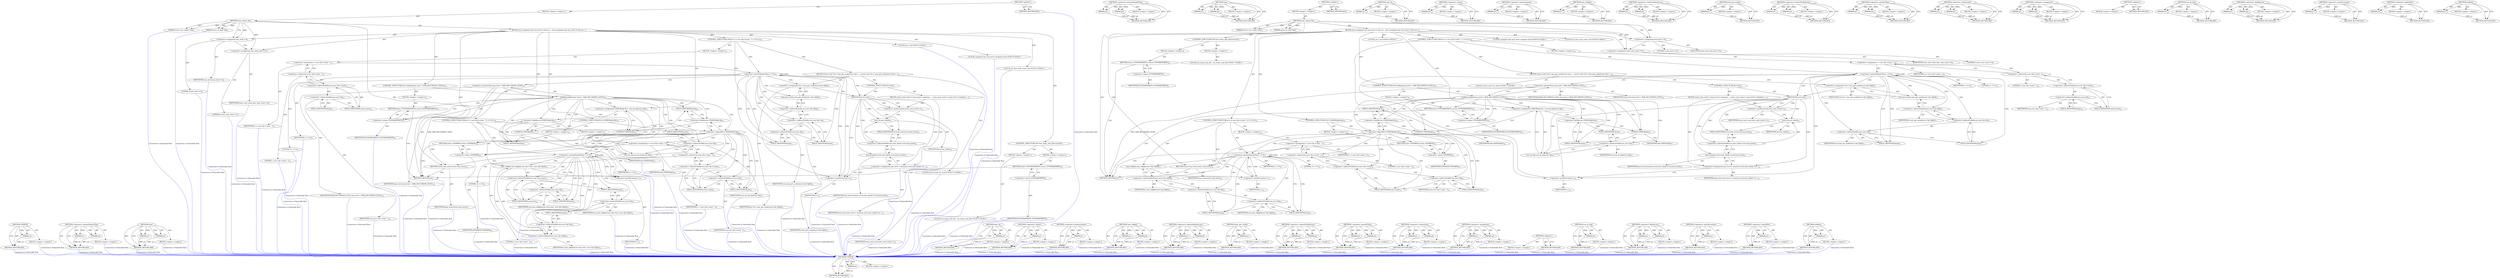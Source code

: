 digraph "unlikely" {
vulnerable_214 [label=<(METHOD,UNIXCB)>];
vulnerable_215 [label=<(PARAM,p1)>];
vulnerable_216 [label=<(BLOCK,&lt;empty&gt;,&lt;empty&gt;)>];
vulnerable_217 [label=<(METHOD_RETURN,ANY)>];
vulnerable_169 [label=<(METHOD,&lt;operator&gt;.greaterEqualsThan)>];
vulnerable_170 [label=<(PARAM,p1)>];
vulnerable_171 [label=<(PARAM,p2)>];
vulnerable_172 [label=<(BLOCK,&lt;empty&gt;,&lt;empty&gt;)>];
vulnerable_173 [label=<(METHOD_RETURN,ANY)>];
vulnerable_191 [label=<(METHOD,max)>];
vulnerable_192 [label=<(PARAM,p1)>];
vulnerable_193 [label=<(PARAM,p2)>];
vulnerable_194 [label=<(BLOCK,&lt;empty&gt;,&lt;empty&gt;)>];
vulnerable_195 [label=<(METHOD_RETURN,ANY)>];
vulnerable_6 [label=<(METHOD,&lt;global&gt;)<SUB>1</SUB>>];
vulnerable_7 [label=<(BLOCK,&lt;empty&gt;,&lt;empty&gt;)<SUB>1</SUB>>];
vulnerable_8 [label=<(METHOD,unix_attach_fds)<SUB>1</SUB>>];
vulnerable_9 [label=<(PARAM,struct scm_cookie *scm)<SUB>1</SUB>>];
vulnerable_10 [label=<(PARAM,struct sk_buff *skb)<SUB>1</SUB>>];
vulnerable_11 [label=<(BLOCK,{
	int i;
	unsigned char max_level = 0;
	int un...,{
	int i;
	unsigned char max_level = 0;
	int un...)<SUB>2</SUB>>];
vulnerable_12 [label="<(LOCAL,int i: int)<SUB>3</SUB>>"];
vulnerable_13 [label="<(LOCAL,unsigned char max_level: unsigned char)<SUB>4</SUB>>"];
vulnerable_14 [label=<(&lt;operator&gt;.assignment,max_level = 0)<SUB>4</SUB>>];
vulnerable_15 [label=<(IDENTIFIER,max_level,max_level = 0)<SUB>4</SUB>>];
vulnerable_16 [label=<(LITERAL,0,max_level = 0)<SUB>4</SUB>>];
vulnerable_17 [label="<(LOCAL,int unix_sock_count: int)<SUB>5</SUB>>"];
vulnerable_18 [label=<(&lt;operator&gt;.assignment,unix_sock_count = 0)<SUB>5</SUB>>];
vulnerable_19 [label=<(IDENTIFIER,unix_sock_count,unix_sock_count = 0)<SUB>5</SUB>>];
vulnerable_20 [label=<(LITERAL,0,unix_sock_count = 0)<SUB>5</SUB>>];
vulnerable_21 [label=<(CONTROL_STRUCTURE,IF,if (too_many_unix_fds(current)))<SUB>7</SUB>>];
vulnerable_22 [label=<(BLOCK,&lt;empty&gt;,&lt;empty&gt;)<SUB>7</SUB>>];
vulnerable_23 [label="<(LOCAL,too_many_unix_fds : too_many_unix_fds)<SUB>7</SUB>>"];
vulnerable_24 [label=<(BLOCK,&lt;empty&gt;,&lt;empty&gt;)<SUB>8</SUB>>];
vulnerable_25 [label=<(RETURN,return -ETOOMANYREFS;,return -ETOOMANYREFS;)<SUB>8</SUB>>];
vulnerable_26 [label=<(&lt;operator&gt;.minus,-ETOOMANYREFS)<SUB>8</SUB>>];
vulnerable_27 [label=<(IDENTIFIER,ETOOMANYREFS,-ETOOMANYREFS)<SUB>8</SUB>>];
vulnerable_28 [label=<(CONTROL_STRUCTURE,FOR,for (i = scm-&gt;fp-&gt;count - 1;i &gt;= 0;i--))<SUB>10</SUB>>];
vulnerable_29 [label=<(BLOCK,&lt;empty&gt;,&lt;empty&gt;)<SUB>10</SUB>>];
vulnerable_30 [label=<(&lt;operator&gt;.assignment,i = scm-&gt;fp-&gt;count - 1)<SUB>10</SUB>>];
vulnerable_31 [label=<(IDENTIFIER,i,i = scm-&gt;fp-&gt;count - 1)<SUB>10</SUB>>];
vulnerable_32 [label=<(&lt;operator&gt;.subtraction,scm-&gt;fp-&gt;count - 1)<SUB>10</SUB>>];
vulnerable_33 [label=<(&lt;operator&gt;.indirectFieldAccess,scm-&gt;fp-&gt;count)<SUB>10</SUB>>];
vulnerable_34 [label=<(&lt;operator&gt;.indirectFieldAccess,scm-&gt;fp)<SUB>10</SUB>>];
vulnerable_35 [label=<(IDENTIFIER,scm,scm-&gt;fp-&gt;count - 1)<SUB>10</SUB>>];
vulnerable_36 [label=<(FIELD_IDENTIFIER,fp,fp)<SUB>10</SUB>>];
vulnerable_37 [label=<(FIELD_IDENTIFIER,count,count)<SUB>10</SUB>>];
vulnerable_38 [label=<(LITERAL,1,scm-&gt;fp-&gt;count - 1)<SUB>10</SUB>>];
vulnerable_39 [label=<(&lt;operator&gt;.greaterEqualsThan,i &gt;= 0)<SUB>10</SUB>>];
vulnerable_40 [label=<(IDENTIFIER,i,i &gt;= 0)<SUB>10</SUB>>];
vulnerable_41 [label=<(LITERAL,0,i &gt;= 0)<SUB>10</SUB>>];
vulnerable_42 [label=<(&lt;operator&gt;.postDecrement,i--)<SUB>10</SUB>>];
vulnerable_43 [label=<(IDENTIFIER,i,i--)<SUB>10</SUB>>];
vulnerable_44 [label=<(BLOCK,{
		struct sock *sk = unix_get_socket(scm-&gt;fp-&gt;...,{
		struct sock *sk = unix_get_socket(scm-&gt;fp-&gt;...)<SUB>10</SUB>>];
vulnerable_45 [label="<(LOCAL,struct sock* sk: sock*)<SUB>11</SUB>>"];
vulnerable_46 [label=<(&lt;operator&gt;.assignment,*sk = unix_get_socket(scm-&gt;fp-&gt;fp[i]))<SUB>11</SUB>>];
vulnerable_47 [label=<(IDENTIFIER,sk,*sk = unix_get_socket(scm-&gt;fp-&gt;fp[i]))<SUB>11</SUB>>];
vulnerable_48 [label=<(unix_get_socket,unix_get_socket(scm-&gt;fp-&gt;fp[i]))<SUB>11</SUB>>];
vulnerable_49 [label=<(&lt;operator&gt;.indirectIndexAccess,scm-&gt;fp-&gt;fp[i])<SUB>11</SUB>>];
vulnerable_50 [label=<(&lt;operator&gt;.indirectFieldAccess,scm-&gt;fp-&gt;fp)<SUB>11</SUB>>];
vulnerable_51 [label=<(&lt;operator&gt;.indirectFieldAccess,scm-&gt;fp)<SUB>11</SUB>>];
vulnerable_52 [label=<(IDENTIFIER,scm,unix_get_socket(scm-&gt;fp-&gt;fp[i]))<SUB>11</SUB>>];
vulnerable_53 [label=<(FIELD_IDENTIFIER,fp,fp)<SUB>11</SUB>>];
vulnerable_54 [label=<(FIELD_IDENTIFIER,fp,fp)<SUB>11</SUB>>];
vulnerable_55 [label=<(IDENTIFIER,i,unix_get_socket(scm-&gt;fp-&gt;fp[i]))<SUB>11</SUB>>];
vulnerable_56 [label=<(CONTROL_STRUCTURE,IF,if (sk))<SUB>13</SUB>>];
vulnerable_57 [label=<(IDENTIFIER,sk,if (sk))<SUB>13</SUB>>];
vulnerable_58 [label=<(BLOCK,{
			unix_sock_count++;
			max_level = max(max_...,{
			unix_sock_count++;
			max_level = max(max_...)<SUB>13</SUB>>];
vulnerable_59 [label=<(&lt;operator&gt;.postIncrement,unix_sock_count++)<SUB>14</SUB>>];
vulnerable_60 [label=<(IDENTIFIER,unix_sock_count,unix_sock_count++)<SUB>14</SUB>>];
vulnerable_61 [label=<(&lt;operator&gt;.assignment,max_level = max(max_level,
					unix_sk(sk)-&gt;re...)<SUB>15</SUB>>];
vulnerable_62 [label=<(IDENTIFIER,max_level,max_level = max(max_level,
					unix_sk(sk)-&gt;re...)<SUB>15</SUB>>];
vulnerable_63 [label=<(max,max(max_level,
					unix_sk(sk)-&gt;recursion_level))<SUB>15</SUB>>];
vulnerable_64 [label=<(IDENTIFIER,max_level,max(max_level,
					unix_sk(sk)-&gt;recursion_level))<SUB>15</SUB>>];
vulnerable_65 [label=<(&lt;operator&gt;.indirectFieldAccess,unix_sk(sk)-&gt;recursion_level)<SUB>16</SUB>>];
vulnerable_66 [label=<(unix_sk,unix_sk(sk))<SUB>16</SUB>>];
vulnerable_67 [label=<(IDENTIFIER,sk,unix_sk(sk))<SUB>16</SUB>>];
vulnerable_68 [label=<(FIELD_IDENTIFIER,recursion_level,recursion_level)<SUB>16</SUB>>];
vulnerable_69 [label=<(CONTROL_STRUCTURE,IF,if (unlikely(max_level &gt; MAX_RECURSION_LEVEL)))<SUB>19</SUB>>];
vulnerable_70 [label=<(unlikely,unlikely(max_level &gt; MAX_RECURSION_LEVEL))<SUB>19</SUB>>];
vulnerable_71 [label=<(&lt;operator&gt;.greaterThan,max_level &gt; MAX_RECURSION_LEVEL)<SUB>19</SUB>>];
vulnerable_72 [label=<(IDENTIFIER,max_level,max_level &gt; MAX_RECURSION_LEVEL)<SUB>19</SUB>>];
vulnerable_73 [label=<(IDENTIFIER,MAX_RECURSION_LEVEL,max_level &gt; MAX_RECURSION_LEVEL)<SUB>19</SUB>>];
vulnerable_74 [label=<(BLOCK,&lt;empty&gt;,&lt;empty&gt;)<SUB>20</SUB>>];
vulnerable_75 [label=<(RETURN,return -ETOOMANYREFS;,return -ETOOMANYREFS;)<SUB>20</SUB>>];
vulnerable_76 [label=<(&lt;operator&gt;.minus,-ETOOMANYREFS)<SUB>20</SUB>>];
vulnerable_77 [label=<(IDENTIFIER,ETOOMANYREFS,-ETOOMANYREFS)<SUB>20</SUB>>];
vulnerable_78 [label=<(&lt;operator&gt;.assignment,UNIXCB(skb).fp = scm_fp_dup(scm-&gt;fp))<SUB>27</SUB>>];
vulnerable_79 [label=<(&lt;operator&gt;.fieldAccess,UNIXCB(skb).fp)<SUB>27</SUB>>];
vulnerable_80 [label=<(UNIXCB,UNIXCB(skb))<SUB>27</SUB>>];
vulnerable_81 [label=<(IDENTIFIER,skb,UNIXCB(skb))<SUB>27</SUB>>];
vulnerable_82 [label=<(FIELD_IDENTIFIER,fp,fp)<SUB>27</SUB>>];
vulnerable_83 [label=<(scm_fp_dup,scm_fp_dup(scm-&gt;fp))<SUB>27</SUB>>];
vulnerable_84 [label=<(&lt;operator&gt;.indirectFieldAccess,scm-&gt;fp)<SUB>27</SUB>>];
vulnerable_85 [label=<(IDENTIFIER,scm,scm_fp_dup(scm-&gt;fp))<SUB>27</SUB>>];
vulnerable_86 [label=<(FIELD_IDENTIFIER,fp,fp)<SUB>27</SUB>>];
vulnerable_87 [label=<(CONTROL_STRUCTURE,IF,if (!UNIXCB(skb).fp))<SUB>28</SUB>>];
vulnerable_88 [label=<(&lt;operator&gt;.logicalNot,!UNIXCB(skb).fp)<SUB>28</SUB>>];
vulnerable_89 [label=<(&lt;operator&gt;.fieldAccess,UNIXCB(skb).fp)<SUB>28</SUB>>];
vulnerable_90 [label=<(UNIXCB,UNIXCB(skb))<SUB>28</SUB>>];
vulnerable_91 [label=<(IDENTIFIER,skb,UNIXCB(skb))<SUB>28</SUB>>];
vulnerable_92 [label=<(FIELD_IDENTIFIER,fp,fp)<SUB>28</SUB>>];
vulnerable_93 [label=<(BLOCK,&lt;empty&gt;,&lt;empty&gt;)<SUB>29</SUB>>];
vulnerable_94 [label=<(RETURN,return -ENOMEM;,return -ENOMEM;)<SUB>29</SUB>>];
vulnerable_95 [label=<(&lt;operator&gt;.minus,-ENOMEM)<SUB>29</SUB>>];
vulnerable_96 [label=<(IDENTIFIER,ENOMEM,-ENOMEM)<SUB>29</SUB>>];
vulnerable_97 [label=<(CONTROL_STRUCTURE,FOR,for (i = scm-&gt;fp-&gt;count - 1;i &gt;= 0;i--))<SUB>31</SUB>>];
vulnerable_98 [label=<(BLOCK,&lt;empty&gt;,&lt;empty&gt;)<SUB>31</SUB>>];
vulnerable_99 [label=<(&lt;operator&gt;.assignment,i = scm-&gt;fp-&gt;count - 1)<SUB>31</SUB>>];
vulnerable_100 [label=<(IDENTIFIER,i,i = scm-&gt;fp-&gt;count - 1)<SUB>31</SUB>>];
vulnerable_101 [label=<(&lt;operator&gt;.subtraction,scm-&gt;fp-&gt;count - 1)<SUB>31</SUB>>];
vulnerable_102 [label=<(&lt;operator&gt;.indirectFieldAccess,scm-&gt;fp-&gt;count)<SUB>31</SUB>>];
vulnerable_103 [label=<(&lt;operator&gt;.indirectFieldAccess,scm-&gt;fp)<SUB>31</SUB>>];
vulnerable_104 [label=<(IDENTIFIER,scm,scm-&gt;fp-&gt;count - 1)<SUB>31</SUB>>];
vulnerable_105 [label=<(FIELD_IDENTIFIER,fp,fp)<SUB>31</SUB>>];
vulnerable_106 [label=<(FIELD_IDENTIFIER,count,count)<SUB>31</SUB>>];
vulnerable_107 [label=<(LITERAL,1,scm-&gt;fp-&gt;count - 1)<SUB>31</SUB>>];
vulnerable_108 [label=<(&lt;operator&gt;.greaterEqualsThan,i &gt;= 0)<SUB>31</SUB>>];
vulnerable_109 [label=<(IDENTIFIER,i,i &gt;= 0)<SUB>31</SUB>>];
vulnerable_110 [label=<(LITERAL,0,i &gt;= 0)<SUB>31</SUB>>];
vulnerable_111 [label=<(&lt;operator&gt;.postDecrement,i--)<SUB>31</SUB>>];
vulnerable_112 [label=<(IDENTIFIER,i,i--)<SUB>31</SUB>>];
vulnerable_113 [label=<(unix_inflight,unix_inflight(scm-&gt;fp-&gt;fp[i]))<SUB>32</SUB>>];
vulnerable_114 [label=<(&lt;operator&gt;.indirectIndexAccess,scm-&gt;fp-&gt;fp[i])<SUB>32</SUB>>];
vulnerable_115 [label=<(&lt;operator&gt;.indirectFieldAccess,scm-&gt;fp-&gt;fp)<SUB>32</SUB>>];
vulnerable_116 [label=<(&lt;operator&gt;.indirectFieldAccess,scm-&gt;fp)<SUB>32</SUB>>];
vulnerable_117 [label=<(IDENTIFIER,scm,unix_inflight(scm-&gt;fp-&gt;fp[i]))<SUB>32</SUB>>];
vulnerable_118 [label=<(FIELD_IDENTIFIER,fp,fp)<SUB>32</SUB>>];
vulnerable_119 [label=<(FIELD_IDENTIFIER,fp,fp)<SUB>32</SUB>>];
vulnerable_120 [label=<(IDENTIFIER,i,unix_inflight(scm-&gt;fp-&gt;fp[i]))<SUB>32</SUB>>];
vulnerable_121 [label=<(RETURN,return max_level;,return max_level;)<SUB>33</SUB>>];
vulnerable_122 [label=<(IDENTIFIER,max_level,return max_level;)<SUB>33</SUB>>];
vulnerable_123 [label=<(METHOD_RETURN,int)<SUB>1</SUB>>];
vulnerable_125 [label=<(METHOD_RETURN,ANY)<SUB>1</SUB>>];
vulnerable_196 [label=<(METHOD,unix_sk)>];
vulnerable_197 [label=<(PARAM,p1)>];
vulnerable_198 [label=<(BLOCK,&lt;empty&gt;,&lt;empty&gt;)>];
vulnerable_199 [label=<(METHOD_RETURN,ANY)>];
vulnerable_155 [label=<(METHOD,&lt;operator&gt;.minus)>];
vulnerable_156 [label=<(PARAM,p1)>];
vulnerable_157 [label=<(BLOCK,&lt;empty&gt;,&lt;empty&gt;)>];
vulnerable_158 [label=<(METHOD_RETURN,ANY)>];
vulnerable_187 [label=<(METHOD,&lt;operator&gt;.postIncrement)>];
vulnerable_188 [label=<(PARAM,p1)>];
vulnerable_189 [label=<(BLOCK,&lt;empty&gt;,&lt;empty&gt;)>];
vulnerable_190 [label=<(METHOD_RETURN,ANY)>];
vulnerable_226 [label=<(METHOD,unix_inflight)>];
vulnerable_227 [label=<(PARAM,p1)>];
vulnerable_228 [label=<(BLOCK,&lt;empty&gt;,&lt;empty&gt;)>];
vulnerable_229 [label=<(METHOD_RETURN,ANY)>];
vulnerable_182 [label=<(METHOD,&lt;operator&gt;.indirectIndexAccess)>];
vulnerable_183 [label=<(PARAM,p1)>];
vulnerable_184 [label=<(PARAM,p2)>];
vulnerable_185 [label=<(BLOCK,&lt;empty&gt;,&lt;empty&gt;)>];
vulnerable_186 [label=<(METHOD_RETURN,ANY)>];
vulnerable_178 [label=<(METHOD,unix_get_socket)>];
vulnerable_179 [label=<(PARAM,p1)>];
vulnerable_180 [label=<(BLOCK,&lt;empty&gt;,&lt;empty&gt;)>];
vulnerable_181 [label=<(METHOD_RETURN,ANY)>];
vulnerable_164 [label=<(METHOD,&lt;operator&gt;.indirectFieldAccess)>];
vulnerable_165 [label=<(PARAM,p1)>];
vulnerable_166 [label=<(PARAM,p2)>];
vulnerable_167 [label=<(BLOCK,&lt;empty&gt;,&lt;empty&gt;)>];
vulnerable_168 [label=<(METHOD_RETURN,ANY)>];
vulnerable_204 [label=<(METHOD,&lt;operator&gt;.greaterThan)>];
vulnerable_205 [label=<(PARAM,p1)>];
vulnerable_206 [label=<(PARAM,p2)>];
vulnerable_207 [label=<(BLOCK,&lt;empty&gt;,&lt;empty&gt;)>];
vulnerable_208 [label=<(METHOD_RETURN,ANY)>];
vulnerable_159 [label=<(METHOD,&lt;operator&gt;.subtraction)>];
vulnerable_160 [label=<(PARAM,p1)>];
vulnerable_161 [label=<(PARAM,p2)>];
vulnerable_162 [label=<(BLOCK,&lt;empty&gt;,&lt;empty&gt;)>];
vulnerable_163 [label=<(METHOD_RETURN,ANY)>];
vulnerable_150 [label=<(METHOD,&lt;operator&gt;.assignment)>];
vulnerable_151 [label=<(PARAM,p1)>];
vulnerable_152 [label=<(PARAM,p2)>];
vulnerable_153 [label=<(BLOCK,&lt;empty&gt;,&lt;empty&gt;)>];
vulnerable_154 [label=<(METHOD_RETURN,ANY)>];
vulnerable_144 [label=<(METHOD,&lt;global&gt;)<SUB>1</SUB>>];
vulnerable_145 [label=<(BLOCK,&lt;empty&gt;,&lt;empty&gt;)>];
vulnerable_146 [label=<(METHOD_RETURN,ANY)>];
vulnerable_218 [label=<(METHOD,scm_fp_dup)>];
vulnerable_219 [label=<(PARAM,p1)>];
vulnerable_220 [label=<(BLOCK,&lt;empty&gt;,&lt;empty&gt;)>];
vulnerable_221 [label=<(METHOD_RETURN,ANY)>];
vulnerable_209 [label=<(METHOD,&lt;operator&gt;.fieldAccess)>];
vulnerable_210 [label=<(PARAM,p1)>];
vulnerable_211 [label=<(PARAM,p2)>];
vulnerable_212 [label=<(BLOCK,&lt;empty&gt;,&lt;empty&gt;)>];
vulnerable_213 [label=<(METHOD_RETURN,ANY)>];
vulnerable_174 [label=<(METHOD,&lt;operator&gt;.postDecrement)>];
vulnerable_175 [label=<(PARAM,p1)>];
vulnerable_176 [label=<(BLOCK,&lt;empty&gt;,&lt;empty&gt;)>];
vulnerable_177 [label=<(METHOD_RETURN,ANY)>];
vulnerable_222 [label=<(METHOD,&lt;operator&gt;.logicalNot)>];
vulnerable_223 [label=<(PARAM,p1)>];
vulnerable_224 [label=<(BLOCK,&lt;empty&gt;,&lt;empty&gt;)>];
vulnerable_225 [label=<(METHOD_RETURN,ANY)>];
vulnerable_200 [label=<(METHOD,unlikely)>];
vulnerable_201 [label=<(PARAM,p1)>];
vulnerable_202 [label=<(BLOCK,&lt;empty&gt;,&lt;empty&gt;)>];
vulnerable_203 [label=<(METHOD_RETURN,ANY)>];
fixed_219 [label=<(METHOD,UNIXCB)>];
fixed_220 [label=<(PARAM,p1)>];
fixed_221 [label=<(BLOCK,&lt;empty&gt;,&lt;empty&gt;)>];
fixed_222 [label=<(METHOD_RETURN,ANY)>];
fixed_174 [label=<(METHOD,&lt;operator&gt;.greaterEqualsThan)>];
fixed_175 [label=<(PARAM,p1)>];
fixed_176 [label=<(PARAM,p2)>];
fixed_177 [label=<(BLOCK,&lt;empty&gt;,&lt;empty&gt;)>];
fixed_178 [label=<(METHOD_RETURN,ANY)>];
fixed_196 [label=<(METHOD,max)>];
fixed_197 [label=<(PARAM,p1)>];
fixed_198 [label=<(PARAM,p2)>];
fixed_199 [label=<(BLOCK,&lt;empty&gt;,&lt;empty&gt;)>];
fixed_200 [label=<(METHOD_RETURN,ANY)>];
fixed_6 [label=<(METHOD,&lt;global&gt;)<SUB>1</SUB>>];
fixed_7 [label=<(BLOCK,&lt;empty&gt;,&lt;empty&gt;)<SUB>1</SUB>>];
fixed_8 [label=<(METHOD,unix_attach_fds)<SUB>1</SUB>>];
fixed_9 [label=<(PARAM,struct scm_cookie *scm)<SUB>1</SUB>>];
fixed_10 [label=<(PARAM,struct sk_buff *skb)<SUB>1</SUB>>];
fixed_11 [label=<(BLOCK,{
	int i;
	unsigned char max_level = 0;
	int un...,{
	int i;
	unsigned char max_level = 0;
	int un...)<SUB>2</SUB>>];
fixed_12 [label="<(LOCAL,int i: int)<SUB>3</SUB>>"];
fixed_13 [label="<(LOCAL,unsigned char max_level: unsigned char)<SUB>4</SUB>>"];
fixed_14 [label=<(&lt;operator&gt;.assignment,max_level = 0)<SUB>4</SUB>>];
fixed_15 [label=<(IDENTIFIER,max_level,max_level = 0)<SUB>4</SUB>>];
fixed_16 [label=<(LITERAL,0,max_level = 0)<SUB>4</SUB>>];
fixed_17 [label="<(LOCAL,int unix_sock_count: int)<SUB>5</SUB>>"];
fixed_18 [label=<(&lt;operator&gt;.assignment,unix_sock_count = 0)<SUB>5</SUB>>];
fixed_19 [label=<(IDENTIFIER,unix_sock_count,unix_sock_count = 0)<SUB>5</SUB>>];
fixed_20 [label=<(LITERAL,0,unix_sock_count = 0)<SUB>5</SUB>>];
fixed_21 [label=<(CONTROL_STRUCTURE,IF,if (too_many_unix_fds(current)))<SUB>7</SUB>>];
fixed_22 [label=<(BLOCK,&lt;empty&gt;,&lt;empty&gt;)<SUB>7</SUB>>];
fixed_23 [label="<(LOCAL,too_many_unix_fds : too_many_unix_fds)<SUB>7</SUB>>"];
fixed_24 [label=<(BLOCK,&lt;empty&gt;,&lt;empty&gt;)<SUB>8</SUB>>];
fixed_25 [label=<(RETURN,return -ETOOMANYREFS;,return -ETOOMANYREFS;)<SUB>8</SUB>>];
fixed_26 [label=<(&lt;operator&gt;.minus,-ETOOMANYREFS)<SUB>8</SUB>>];
fixed_27 [label=<(IDENTIFIER,ETOOMANYREFS,-ETOOMANYREFS)<SUB>8</SUB>>];
fixed_28 [label=<(CONTROL_STRUCTURE,FOR,for (i = scm-&gt;fp-&gt;count - 1;i &gt;= 0;i--))<SUB>10</SUB>>];
fixed_29 [label=<(BLOCK,&lt;empty&gt;,&lt;empty&gt;)<SUB>10</SUB>>];
fixed_30 [label=<(&lt;operator&gt;.assignment,i = scm-&gt;fp-&gt;count - 1)<SUB>10</SUB>>];
fixed_31 [label=<(IDENTIFIER,i,i = scm-&gt;fp-&gt;count - 1)<SUB>10</SUB>>];
fixed_32 [label=<(&lt;operator&gt;.subtraction,scm-&gt;fp-&gt;count - 1)<SUB>10</SUB>>];
fixed_33 [label=<(&lt;operator&gt;.indirectFieldAccess,scm-&gt;fp-&gt;count)<SUB>10</SUB>>];
fixed_34 [label=<(&lt;operator&gt;.indirectFieldAccess,scm-&gt;fp)<SUB>10</SUB>>];
fixed_35 [label=<(IDENTIFIER,scm,scm-&gt;fp-&gt;count - 1)<SUB>10</SUB>>];
fixed_36 [label=<(FIELD_IDENTIFIER,fp,fp)<SUB>10</SUB>>];
fixed_37 [label=<(FIELD_IDENTIFIER,count,count)<SUB>10</SUB>>];
fixed_38 [label=<(LITERAL,1,scm-&gt;fp-&gt;count - 1)<SUB>10</SUB>>];
fixed_39 [label=<(&lt;operator&gt;.greaterEqualsThan,i &gt;= 0)<SUB>10</SUB>>];
fixed_40 [label=<(IDENTIFIER,i,i &gt;= 0)<SUB>10</SUB>>];
fixed_41 [label=<(LITERAL,0,i &gt;= 0)<SUB>10</SUB>>];
fixed_42 [label=<(&lt;operator&gt;.postDecrement,i--)<SUB>10</SUB>>];
fixed_43 [label=<(IDENTIFIER,i,i--)<SUB>10</SUB>>];
fixed_44 [label=<(BLOCK,{
		struct sock *sk = unix_get_socket(scm-&gt;fp-&gt;...,{
		struct sock *sk = unix_get_socket(scm-&gt;fp-&gt;...)<SUB>10</SUB>>];
fixed_45 [label="<(LOCAL,struct sock* sk: sock*)<SUB>11</SUB>>"];
fixed_46 [label=<(&lt;operator&gt;.assignment,*sk = unix_get_socket(scm-&gt;fp-&gt;fp[i]))<SUB>11</SUB>>];
fixed_47 [label=<(IDENTIFIER,sk,*sk = unix_get_socket(scm-&gt;fp-&gt;fp[i]))<SUB>11</SUB>>];
fixed_48 [label=<(unix_get_socket,unix_get_socket(scm-&gt;fp-&gt;fp[i]))<SUB>11</SUB>>];
fixed_49 [label=<(&lt;operator&gt;.indirectIndexAccess,scm-&gt;fp-&gt;fp[i])<SUB>11</SUB>>];
fixed_50 [label=<(&lt;operator&gt;.indirectFieldAccess,scm-&gt;fp-&gt;fp)<SUB>11</SUB>>];
fixed_51 [label=<(&lt;operator&gt;.indirectFieldAccess,scm-&gt;fp)<SUB>11</SUB>>];
fixed_52 [label=<(IDENTIFIER,scm,unix_get_socket(scm-&gt;fp-&gt;fp[i]))<SUB>11</SUB>>];
fixed_53 [label=<(FIELD_IDENTIFIER,fp,fp)<SUB>11</SUB>>];
fixed_54 [label=<(FIELD_IDENTIFIER,fp,fp)<SUB>11</SUB>>];
fixed_55 [label=<(IDENTIFIER,i,unix_get_socket(scm-&gt;fp-&gt;fp[i]))<SUB>11</SUB>>];
fixed_56 [label=<(CONTROL_STRUCTURE,IF,if (sk))<SUB>13</SUB>>];
fixed_57 [label=<(IDENTIFIER,sk,if (sk))<SUB>13</SUB>>];
fixed_58 [label=<(BLOCK,{
			unix_sock_count++;
			max_level = max(max_...,{
			unix_sock_count++;
			max_level = max(max_...)<SUB>13</SUB>>];
fixed_59 [label=<(&lt;operator&gt;.postIncrement,unix_sock_count++)<SUB>14</SUB>>];
fixed_60 [label=<(IDENTIFIER,unix_sock_count,unix_sock_count++)<SUB>14</SUB>>];
fixed_61 [label=<(&lt;operator&gt;.assignment,max_level = max(max_level,
					unix_sk(sk)-&gt;re...)<SUB>15</SUB>>];
fixed_62 [label=<(IDENTIFIER,max_level,max_level = max(max_level,
					unix_sk(sk)-&gt;re...)<SUB>15</SUB>>];
fixed_63 [label=<(max,max(max_level,
					unix_sk(sk)-&gt;recursion_level))<SUB>15</SUB>>];
fixed_64 [label=<(IDENTIFIER,max_level,max(max_level,
					unix_sk(sk)-&gt;recursion_level))<SUB>15</SUB>>];
fixed_65 [label=<(&lt;operator&gt;.indirectFieldAccess,unix_sk(sk)-&gt;recursion_level)<SUB>16</SUB>>];
fixed_66 [label=<(unix_sk,unix_sk(sk))<SUB>16</SUB>>];
fixed_67 [label=<(IDENTIFIER,sk,unix_sk(sk))<SUB>16</SUB>>];
fixed_68 [label=<(FIELD_IDENTIFIER,recursion_level,recursion_level)<SUB>16</SUB>>];
fixed_69 [label=<(CONTROL_STRUCTURE,IF,if (unlikely(max_level &gt; MAX_RECURSION_LEVEL)))<SUB>19</SUB>>];
fixed_70 [label=<(unlikely,unlikely(max_level &gt; MAX_RECURSION_LEVEL))<SUB>19</SUB>>];
fixed_71 [label=<(&lt;operator&gt;.greaterThan,max_level &gt; MAX_RECURSION_LEVEL)<SUB>19</SUB>>];
fixed_72 [label=<(IDENTIFIER,max_level,max_level &gt; MAX_RECURSION_LEVEL)<SUB>19</SUB>>];
fixed_73 [label=<(IDENTIFIER,MAX_RECURSION_LEVEL,max_level &gt; MAX_RECURSION_LEVEL)<SUB>19</SUB>>];
fixed_74 [label=<(BLOCK,&lt;empty&gt;,&lt;empty&gt;)<SUB>20</SUB>>];
fixed_75 [label=<(RETURN,return -ETOOMANYREFS;,return -ETOOMANYREFS;)<SUB>20</SUB>>];
fixed_76 [label=<(&lt;operator&gt;.minus,-ETOOMANYREFS)<SUB>20</SUB>>];
fixed_77 [label=<(IDENTIFIER,ETOOMANYREFS,-ETOOMANYREFS)<SUB>20</SUB>>];
fixed_78 [label=<(&lt;operator&gt;.assignment,UNIXCB(skb).fp = scm_fp_dup(scm-&gt;fp))<SUB>27</SUB>>];
fixed_79 [label=<(&lt;operator&gt;.fieldAccess,UNIXCB(skb).fp)<SUB>27</SUB>>];
fixed_80 [label=<(UNIXCB,UNIXCB(skb))<SUB>27</SUB>>];
fixed_81 [label=<(IDENTIFIER,skb,UNIXCB(skb))<SUB>27</SUB>>];
fixed_82 [label=<(FIELD_IDENTIFIER,fp,fp)<SUB>27</SUB>>];
fixed_83 [label=<(scm_fp_dup,scm_fp_dup(scm-&gt;fp))<SUB>27</SUB>>];
fixed_84 [label=<(&lt;operator&gt;.indirectFieldAccess,scm-&gt;fp)<SUB>27</SUB>>];
fixed_85 [label=<(IDENTIFIER,scm,scm_fp_dup(scm-&gt;fp))<SUB>27</SUB>>];
fixed_86 [label=<(FIELD_IDENTIFIER,fp,fp)<SUB>27</SUB>>];
fixed_87 [label=<(CONTROL_STRUCTURE,IF,if (!UNIXCB(skb).fp))<SUB>28</SUB>>];
fixed_88 [label=<(&lt;operator&gt;.logicalNot,!UNIXCB(skb).fp)<SUB>28</SUB>>];
fixed_89 [label=<(&lt;operator&gt;.fieldAccess,UNIXCB(skb).fp)<SUB>28</SUB>>];
fixed_90 [label=<(UNIXCB,UNIXCB(skb))<SUB>28</SUB>>];
fixed_91 [label=<(IDENTIFIER,skb,UNIXCB(skb))<SUB>28</SUB>>];
fixed_92 [label=<(FIELD_IDENTIFIER,fp,fp)<SUB>28</SUB>>];
fixed_93 [label=<(BLOCK,&lt;empty&gt;,&lt;empty&gt;)<SUB>29</SUB>>];
fixed_94 [label=<(RETURN,return -ENOMEM;,return -ENOMEM;)<SUB>29</SUB>>];
fixed_95 [label=<(&lt;operator&gt;.minus,-ENOMEM)<SUB>29</SUB>>];
fixed_96 [label=<(IDENTIFIER,ENOMEM,-ENOMEM)<SUB>29</SUB>>];
fixed_97 [label=<(CONTROL_STRUCTURE,FOR,for (i = scm-&gt;fp-&gt;count - 1;i &gt;= 0;i--))<SUB>31</SUB>>];
fixed_98 [label=<(BLOCK,&lt;empty&gt;,&lt;empty&gt;)<SUB>31</SUB>>];
fixed_99 [label=<(&lt;operator&gt;.assignment,i = scm-&gt;fp-&gt;count - 1)<SUB>31</SUB>>];
fixed_100 [label=<(IDENTIFIER,i,i = scm-&gt;fp-&gt;count - 1)<SUB>31</SUB>>];
fixed_101 [label=<(&lt;operator&gt;.subtraction,scm-&gt;fp-&gt;count - 1)<SUB>31</SUB>>];
fixed_102 [label=<(&lt;operator&gt;.indirectFieldAccess,scm-&gt;fp-&gt;count)<SUB>31</SUB>>];
fixed_103 [label=<(&lt;operator&gt;.indirectFieldAccess,scm-&gt;fp)<SUB>31</SUB>>];
fixed_104 [label=<(IDENTIFIER,scm,scm-&gt;fp-&gt;count - 1)<SUB>31</SUB>>];
fixed_105 [label=<(FIELD_IDENTIFIER,fp,fp)<SUB>31</SUB>>];
fixed_106 [label=<(FIELD_IDENTIFIER,count,count)<SUB>31</SUB>>];
fixed_107 [label=<(LITERAL,1,scm-&gt;fp-&gt;count - 1)<SUB>31</SUB>>];
fixed_108 [label=<(&lt;operator&gt;.greaterEqualsThan,i &gt;= 0)<SUB>31</SUB>>];
fixed_109 [label=<(IDENTIFIER,i,i &gt;= 0)<SUB>31</SUB>>];
fixed_110 [label=<(LITERAL,0,i &gt;= 0)<SUB>31</SUB>>];
fixed_111 [label=<(&lt;operator&gt;.postDecrement,i--)<SUB>31</SUB>>];
fixed_112 [label=<(IDENTIFIER,i,i--)<SUB>31</SUB>>];
fixed_113 [label=<(unix_inflight,unix_inflight(scm-&gt;fp-&gt;user, scm-&gt;fp-&gt;fp[i]))<SUB>32</SUB>>];
fixed_114 [label=<(&lt;operator&gt;.indirectFieldAccess,scm-&gt;fp-&gt;user)<SUB>32</SUB>>];
fixed_115 [label=<(&lt;operator&gt;.indirectFieldAccess,scm-&gt;fp)<SUB>32</SUB>>];
fixed_116 [label=<(IDENTIFIER,scm,unix_inflight(scm-&gt;fp-&gt;user, scm-&gt;fp-&gt;fp[i]))<SUB>32</SUB>>];
fixed_117 [label=<(FIELD_IDENTIFIER,fp,fp)<SUB>32</SUB>>];
fixed_118 [label=<(FIELD_IDENTIFIER,user,user)<SUB>32</SUB>>];
fixed_119 [label=<(&lt;operator&gt;.indirectIndexAccess,scm-&gt;fp-&gt;fp[i])<SUB>32</SUB>>];
fixed_120 [label=<(&lt;operator&gt;.indirectFieldAccess,scm-&gt;fp-&gt;fp)<SUB>32</SUB>>];
fixed_121 [label=<(&lt;operator&gt;.indirectFieldAccess,scm-&gt;fp)<SUB>32</SUB>>];
fixed_122 [label=<(IDENTIFIER,scm,unix_inflight(scm-&gt;fp-&gt;user, scm-&gt;fp-&gt;fp[i]))<SUB>32</SUB>>];
fixed_123 [label=<(FIELD_IDENTIFIER,fp,fp)<SUB>32</SUB>>];
fixed_124 [label=<(FIELD_IDENTIFIER,fp,fp)<SUB>32</SUB>>];
fixed_125 [label=<(IDENTIFIER,i,unix_inflight(scm-&gt;fp-&gt;user, scm-&gt;fp-&gt;fp[i]))<SUB>32</SUB>>];
fixed_126 [label=<(RETURN,return max_level;,return max_level;)<SUB>33</SUB>>];
fixed_127 [label=<(IDENTIFIER,max_level,return max_level;)<SUB>33</SUB>>];
fixed_128 [label=<(METHOD_RETURN,int)<SUB>1</SUB>>];
fixed_130 [label=<(METHOD_RETURN,ANY)<SUB>1</SUB>>];
fixed_201 [label=<(METHOD,unix_sk)>];
fixed_202 [label=<(PARAM,p1)>];
fixed_203 [label=<(BLOCK,&lt;empty&gt;,&lt;empty&gt;)>];
fixed_204 [label=<(METHOD_RETURN,ANY)>];
fixed_160 [label=<(METHOD,&lt;operator&gt;.minus)>];
fixed_161 [label=<(PARAM,p1)>];
fixed_162 [label=<(BLOCK,&lt;empty&gt;,&lt;empty&gt;)>];
fixed_163 [label=<(METHOD_RETURN,ANY)>];
fixed_192 [label=<(METHOD,&lt;operator&gt;.postIncrement)>];
fixed_193 [label=<(PARAM,p1)>];
fixed_194 [label=<(BLOCK,&lt;empty&gt;,&lt;empty&gt;)>];
fixed_195 [label=<(METHOD_RETURN,ANY)>];
fixed_231 [label=<(METHOD,unix_inflight)>];
fixed_232 [label=<(PARAM,p1)>];
fixed_233 [label=<(PARAM,p2)>];
fixed_234 [label=<(BLOCK,&lt;empty&gt;,&lt;empty&gt;)>];
fixed_235 [label=<(METHOD_RETURN,ANY)>];
fixed_187 [label=<(METHOD,&lt;operator&gt;.indirectIndexAccess)>];
fixed_188 [label=<(PARAM,p1)>];
fixed_189 [label=<(PARAM,p2)>];
fixed_190 [label=<(BLOCK,&lt;empty&gt;,&lt;empty&gt;)>];
fixed_191 [label=<(METHOD_RETURN,ANY)>];
fixed_183 [label=<(METHOD,unix_get_socket)>];
fixed_184 [label=<(PARAM,p1)>];
fixed_185 [label=<(BLOCK,&lt;empty&gt;,&lt;empty&gt;)>];
fixed_186 [label=<(METHOD_RETURN,ANY)>];
fixed_169 [label=<(METHOD,&lt;operator&gt;.indirectFieldAccess)>];
fixed_170 [label=<(PARAM,p1)>];
fixed_171 [label=<(PARAM,p2)>];
fixed_172 [label=<(BLOCK,&lt;empty&gt;,&lt;empty&gt;)>];
fixed_173 [label=<(METHOD_RETURN,ANY)>];
fixed_209 [label=<(METHOD,&lt;operator&gt;.greaterThan)>];
fixed_210 [label=<(PARAM,p1)>];
fixed_211 [label=<(PARAM,p2)>];
fixed_212 [label=<(BLOCK,&lt;empty&gt;,&lt;empty&gt;)>];
fixed_213 [label=<(METHOD_RETURN,ANY)>];
fixed_164 [label=<(METHOD,&lt;operator&gt;.subtraction)>];
fixed_165 [label=<(PARAM,p1)>];
fixed_166 [label=<(PARAM,p2)>];
fixed_167 [label=<(BLOCK,&lt;empty&gt;,&lt;empty&gt;)>];
fixed_168 [label=<(METHOD_RETURN,ANY)>];
fixed_155 [label=<(METHOD,&lt;operator&gt;.assignment)>];
fixed_156 [label=<(PARAM,p1)>];
fixed_157 [label=<(PARAM,p2)>];
fixed_158 [label=<(BLOCK,&lt;empty&gt;,&lt;empty&gt;)>];
fixed_159 [label=<(METHOD_RETURN,ANY)>];
fixed_149 [label=<(METHOD,&lt;global&gt;)<SUB>1</SUB>>];
fixed_150 [label=<(BLOCK,&lt;empty&gt;,&lt;empty&gt;)>];
fixed_151 [label=<(METHOD_RETURN,ANY)>];
fixed_223 [label=<(METHOD,scm_fp_dup)>];
fixed_224 [label=<(PARAM,p1)>];
fixed_225 [label=<(BLOCK,&lt;empty&gt;,&lt;empty&gt;)>];
fixed_226 [label=<(METHOD_RETURN,ANY)>];
fixed_214 [label=<(METHOD,&lt;operator&gt;.fieldAccess)>];
fixed_215 [label=<(PARAM,p1)>];
fixed_216 [label=<(PARAM,p2)>];
fixed_217 [label=<(BLOCK,&lt;empty&gt;,&lt;empty&gt;)>];
fixed_218 [label=<(METHOD_RETURN,ANY)>];
fixed_179 [label=<(METHOD,&lt;operator&gt;.postDecrement)>];
fixed_180 [label=<(PARAM,p1)>];
fixed_181 [label=<(BLOCK,&lt;empty&gt;,&lt;empty&gt;)>];
fixed_182 [label=<(METHOD_RETURN,ANY)>];
fixed_227 [label=<(METHOD,&lt;operator&gt;.logicalNot)>];
fixed_228 [label=<(PARAM,p1)>];
fixed_229 [label=<(BLOCK,&lt;empty&gt;,&lt;empty&gt;)>];
fixed_230 [label=<(METHOD_RETURN,ANY)>];
fixed_205 [label=<(METHOD,unlikely)>];
fixed_206 [label=<(PARAM,p1)>];
fixed_207 [label=<(BLOCK,&lt;empty&gt;,&lt;empty&gt;)>];
fixed_208 [label=<(METHOD_RETURN,ANY)>];
vulnerable_214 -> vulnerable_215  [key=0, label="AST: "];
vulnerable_214 -> vulnerable_215  [key=1, label="DDG: "];
vulnerable_214 -> vulnerable_216  [key=0, label="AST: "];
vulnerable_214 -> vulnerable_217  [key=0, label="AST: "];
vulnerable_214 -> vulnerable_217  [key=1, label="CFG: "];
vulnerable_215 -> vulnerable_217  [key=0, label="DDG: p1"];
vulnerable_169 -> vulnerable_170  [key=0, label="AST: "];
vulnerable_169 -> vulnerable_170  [key=1, label="DDG: "];
vulnerable_169 -> vulnerable_172  [key=0, label="AST: "];
vulnerable_169 -> vulnerable_171  [key=0, label="AST: "];
vulnerable_169 -> vulnerable_171  [key=1, label="DDG: "];
vulnerable_169 -> vulnerable_173  [key=0, label="AST: "];
vulnerable_169 -> vulnerable_173  [key=1, label="CFG: "];
vulnerable_170 -> vulnerable_173  [key=0, label="DDG: p1"];
vulnerable_171 -> vulnerable_173  [key=0, label="DDG: p2"];
vulnerable_191 -> vulnerable_192  [key=0, label="AST: "];
vulnerable_191 -> vulnerable_192  [key=1, label="DDG: "];
vulnerable_191 -> vulnerable_194  [key=0, label="AST: "];
vulnerable_191 -> vulnerable_193  [key=0, label="AST: "];
vulnerable_191 -> vulnerable_193  [key=1, label="DDG: "];
vulnerable_191 -> vulnerable_195  [key=0, label="AST: "];
vulnerable_191 -> vulnerable_195  [key=1, label="CFG: "];
vulnerable_192 -> vulnerable_195  [key=0, label="DDG: p1"];
vulnerable_193 -> vulnerable_195  [key=0, label="DDG: p2"];
vulnerable_6 -> vulnerable_7  [key=0, label="AST: "];
vulnerable_6 -> vulnerable_125  [key=0, label="AST: "];
vulnerable_6 -> vulnerable_125  [key=1, label="CFG: "];
vulnerable_7 -> vulnerable_8  [key=0, label="AST: "];
vulnerable_8 -> vulnerable_9  [key=0, label="AST: "];
vulnerable_8 -> vulnerable_9  [key=1, label="DDG: "];
vulnerable_8 -> vulnerable_10  [key=0, label="AST: "];
vulnerable_8 -> vulnerable_10  [key=1, label="DDG: "];
vulnerable_8 -> vulnerable_11  [key=0, label="AST: "];
vulnerable_8 -> vulnerable_123  [key=0, label="AST: "];
vulnerable_8 -> vulnerable_14  [key=0, label="CFG: "];
vulnerable_8 -> vulnerable_14  [key=1, label="DDG: "];
vulnerable_8 -> vulnerable_18  [key=0, label="DDG: "];
vulnerable_11 -> vulnerable_12  [key=0, label="AST: "];
vulnerable_11 -> vulnerable_13  [key=0, label="AST: "];
vulnerable_11 -> vulnerable_14  [key=0, label="AST: "];
vulnerable_11 -> vulnerable_17  [key=0, label="AST: "];
vulnerable_11 -> vulnerable_18  [key=0, label="AST: "];
vulnerable_11 -> vulnerable_21  [key=0, label="AST: "];
vulnerable_11 -> vulnerable_28  [key=0, label="AST: "];
vulnerable_11 -> vulnerable_69  [key=0, label="AST: "];
vulnerable_11 -> vulnerable_78  [key=0, label="AST: "];
vulnerable_11 -> vulnerable_87  [key=0, label="AST: "];
vulnerable_11 -> vulnerable_97  [key=0, label="AST: "];
vulnerable_11 -> vulnerable_121  [key=0, label="AST: "];
vulnerable_14 -> vulnerable_15  [key=0, label="AST: "];
vulnerable_14 -> vulnerable_16  [key=0, label="AST: "];
vulnerable_14 -> vulnerable_18  [key=0, label="CFG: "];
vulnerable_18 -> vulnerable_19  [key=0, label="AST: "];
vulnerable_18 -> vulnerable_20  [key=0, label="AST: "];
vulnerable_21 -> vulnerable_22  [key=0, label="AST: "];
vulnerable_21 -> vulnerable_24  [key=0, label="AST: "];
vulnerable_22 -> vulnerable_23  [key=0, label="AST: "];
vulnerable_24 -> vulnerable_25  [key=0, label="AST: "];
vulnerable_25 -> vulnerable_26  [key=0, label="AST: "];
vulnerable_25 -> vulnerable_123  [key=0, label="CFG: "];
vulnerable_26 -> vulnerable_27  [key=0, label="AST: "];
vulnerable_26 -> vulnerable_25  [key=0, label="CFG: "];
vulnerable_28 -> vulnerable_29  [key=0, label="AST: "];
vulnerable_28 -> vulnerable_39  [key=0, label="AST: "];
vulnerable_28 -> vulnerable_42  [key=0, label="AST: "];
vulnerable_28 -> vulnerable_44  [key=0, label="AST: "];
vulnerable_29 -> vulnerable_30  [key=0, label="AST: "];
vulnerable_30 -> vulnerable_31  [key=0, label="AST: "];
vulnerable_30 -> vulnerable_32  [key=0, label="AST: "];
vulnerable_30 -> vulnerable_39  [key=0, label="CFG: "];
vulnerable_32 -> vulnerable_33  [key=0, label="AST: "];
vulnerable_32 -> vulnerable_38  [key=0, label="AST: "];
vulnerable_32 -> vulnerable_30  [key=0, label="CFG: "];
vulnerable_33 -> vulnerable_34  [key=0, label="AST: "];
vulnerable_33 -> vulnerable_37  [key=0, label="AST: "];
vulnerable_33 -> vulnerable_32  [key=0, label="CFG: "];
vulnerable_34 -> vulnerable_35  [key=0, label="AST: "];
vulnerable_34 -> vulnerable_36  [key=0, label="AST: "];
vulnerable_34 -> vulnerable_37  [key=0, label="CFG: "];
vulnerable_36 -> vulnerable_34  [key=0, label="CFG: "];
vulnerable_37 -> vulnerable_33  [key=0, label="CFG: "];
vulnerable_39 -> vulnerable_40  [key=0, label="AST: "];
vulnerable_39 -> vulnerable_41  [key=0, label="AST: "];
vulnerable_39 -> vulnerable_53  [key=0, label="CFG: "];
vulnerable_39 -> vulnerable_53  [key=1, label="CDG: "];
vulnerable_39 -> vulnerable_71  [key=0, label="CFG: "];
vulnerable_39 -> vulnerable_48  [key=0, label="CDG: "];
vulnerable_39 -> vulnerable_49  [key=0, label="CDG: "];
vulnerable_39 -> vulnerable_42  [key=0, label="CDG: "];
vulnerable_39 -> vulnerable_51  [key=0, label="CDG: "];
vulnerable_39 -> vulnerable_57  [key=0, label="CDG: "];
vulnerable_39 -> vulnerable_46  [key=0, label="CDG: "];
vulnerable_39 -> vulnerable_50  [key=0, label="CDG: "];
vulnerable_39 -> vulnerable_54  [key=0, label="CDG: "];
vulnerable_39 -> vulnerable_39  [key=0, label="CDG: "];
vulnerable_42 -> vulnerable_43  [key=0, label="AST: "];
vulnerable_42 -> vulnerable_39  [key=0, label="CFG: "];
vulnerable_44 -> vulnerable_45  [key=0, label="AST: "];
vulnerable_44 -> vulnerable_46  [key=0, label="AST: "];
vulnerable_44 -> vulnerable_56  [key=0, label="AST: "];
vulnerable_46 -> vulnerable_47  [key=0, label="AST: "];
vulnerable_46 -> vulnerable_48  [key=0, label="AST: "];
vulnerable_46 -> vulnerable_57  [key=0, label="CFG: "];
vulnerable_48 -> vulnerable_49  [key=0, label="AST: "];
vulnerable_48 -> vulnerable_46  [key=0, label="CFG: "];
vulnerable_49 -> vulnerable_50  [key=0, label="AST: "];
vulnerable_49 -> vulnerable_55  [key=0, label="AST: "];
vulnerable_49 -> vulnerable_48  [key=0, label="CFG: "];
vulnerable_50 -> vulnerable_51  [key=0, label="AST: "];
vulnerable_50 -> vulnerable_54  [key=0, label="AST: "];
vulnerable_50 -> vulnerable_49  [key=0, label="CFG: "];
vulnerable_51 -> vulnerable_52  [key=0, label="AST: "];
vulnerable_51 -> vulnerable_53  [key=0, label="AST: "];
vulnerable_51 -> vulnerable_54  [key=0, label="CFG: "];
vulnerable_53 -> vulnerable_51  [key=0, label="CFG: "];
vulnerable_54 -> vulnerable_50  [key=0, label="CFG: "];
vulnerable_56 -> vulnerable_57  [key=0, label="AST: "];
vulnerable_56 -> vulnerable_58  [key=0, label="AST: "];
vulnerable_57 -> vulnerable_59  [key=0, label="CFG: "];
vulnerable_57 -> vulnerable_59  [key=1, label="CDG: "];
vulnerable_57 -> vulnerable_42  [key=0, label="CFG: "];
vulnerable_57 -> vulnerable_68  [key=0, label="CDG: "];
vulnerable_57 -> vulnerable_66  [key=0, label="CDG: "];
vulnerable_57 -> vulnerable_65  [key=0, label="CDG: "];
vulnerable_57 -> vulnerable_61  [key=0, label="CDG: "];
vulnerable_57 -> vulnerable_63  [key=0, label="CDG: "];
vulnerable_58 -> vulnerable_59  [key=0, label="AST: "];
vulnerable_58 -> vulnerable_61  [key=0, label="AST: "];
vulnerable_59 -> vulnerable_60  [key=0, label="AST: "];
vulnerable_59 -> vulnerable_66  [key=0, label="CFG: "];
vulnerable_61 -> vulnerable_62  [key=0, label="AST: "];
vulnerable_61 -> vulnerable_63  [key=0, label="AST: "];
vulnerable_61 -> vulnerable_42  [key=0, label="CFG: "];
vulnerable_63 -> vulnerable_64  [key=0, label="AST: "];
vulnerable_63 -> vulnerable_65  [key=0, label="AST: "];
vulnerable_63 -> vulnerable_61  [key=0, label="CFG: "];
vulnerable_65 -> vulnerable_66  [key=0, label="AST: "];
vulnerable_65 -> vulnerable_68  [key=0, label="AST: "];
vulnerable_65 -> vulnerable_63  [key=0, label="CFG: "];
vulnerable_66 -> vulnerable_67  [key=0, label="AST: "];
vulnerable_66 -> vulnerable_68  [key=0, label="CFG: "];
vulnerable_68 -> vulnerable_65  [key=0, label="CFG: "];
vulnerable_69 -> vulnerable_70  [key=0, label="AST: "];
vulnerable_69 -> vulnerable_74  [key=0, label="AST: "];
vulnerable_70 -> vulnerable_71  [key=0, label="AST: "];
vulnerable_70 -> vulnerable_76  [key=0, label="CFG: "];
vulnerable_70 -> vulnerable_76  [key=1, label="CDG: "];
vulnerable_70 -> vulnerable_80  [key=0, label="CFG: "];
vulnerable_70 -> vulnerable_80  [key=1, label="CDG: "];
vulnerable_70 -> vulnerable_89  [key=0, label="CDG: "];
vulnerable_70 -> vulnerable_75  [key=0, label="CDG: "];
vulnerable_70 -> vulnerable_84  [key=0, label="CDG: "];
vulnerable_70 -> vulnerable_92  [key=0, label="CDG: "];
vulnerable_70 -> vulnerable_82  [key=0, label="CDG: "];
vulnerable_70 -> vulnerable_90  [key=0, label="CDG: "];
vulnerable_70 -> vulnerable_79  [key=0, label="CDG: "];
vulnerable_70 -> vulnerable_83  [key=0, label="CDG: "];
vulnerable_70 -> vulnerable_88  [key=0, label="CDG: "];
vulnerable_70 -> vulnerable_78  [key=0, label="CDG: "];
vulnerable_70 -> vulnerable_86  [key=0, label="CDG: "];
vulnerable_71 -> vulnerable_72  [key=0, label="AST: "];
vulnerable_71 -> vulnerable_73  [key=0, label="AST: "];
vulnerable_71 -> vulnerable_70  [key=0, label="CFG: "];
vulnerable_71 -> vulnerable_123  [key=0, label="DDG: MAX_RECURSION_LEVEL"];
vulnerable_74 -> vulnerable_75  [key=0, label="AST: "];
vulnerable_75 -> vulnerable_76  [key=0, label="AST: "];
vulnerable_75 -> vulnerable_123  [key=0, label="CFG: "];
vulnerable_76 -> vulnerable_77  [key=0, label="AST: "];
vulnerable_76 -> vulnerable_75  [key=0, label="CFG: "];
vulnerable_78 -> vulnerable_79  [key=0, label="AST: "];
vulnerable_78 -> vulnerable_83  [key=0, label="AST: "];
vulnerable_78 -> vulnerable_90  [key=0, label="CFG: "];
vulnerable_79 -> vulnerable_80  [key=0, label="AST: "];
vulnerable_79 -> vulnerable_82  [key=0, label="AST: "];
vulnerable_79 -> vulnerable_86  [key=0, label="CFG: "];
vulnerable_80 -> vulnerable_81  [key=0, label="AST: "];
vulnerable_80 -> vulnerable_82  [key=0, label="CFG: "];
vulnerable_82 -> vulnerable_79  [key=0, label="CFG: "];
vulnerable_83 -> vulnerable_84  [key=0, label="AST: "];
vulnerable_83 -> vulnerable_78  [key=0, label="CFG: "];
vulnerable_84 -> vulnerable_85  [key=0, label="AST: "];
vulnerable_84 -> vulnerable_86  [key=0, label="AST: "];
vulnerable_84 -> vulnerable_83  [key=0, label="CFG: "];
vulnerable_86 -> vulnerable_84  [key=0, label="CFG: "];
vulnerable_87 -> vulnerable_88  [key=0, label="AST: "];
vulnerable_87 -> vulnerable_93  [key=0, label="AST: "];
vulnerable_88 -> vulnerable_89  [key=0, label="AST: "];
vulnerable_88 -> vulnerable_95  [key=0, label="CFG: "];
vulnerable_88 -> vulnerable_95  [key=1, label="CDG: "];
vulnerable_88 -> vulnerable_105  [key=0, label="CFG: "];
vulnerable_88 -> vulnerable_105  [key=1, label="CDG: "];
vulnerable_88 -> vulnerable_94  [key=0, label="CDG: "];
vulnerable_88 -> vulnerable_99  [key=0, label="CDG: "];
vulnerable_88 -> vulnerable_102  [key=0, label="CDG: "];
vulnerable_88 -> vulnerable_103  [key=0, label="CDG: "];
vulnerable_88 -> vulnerable_121  [key=0, label="CDG: "];
vulnerable_88 -> vulnerable_106  [key=0, label="CDG: "];
vulnerable_88 -> vulnerable_101  [key=0, label="CDG: "];
vulnerable_88 -> vulnerable_108  [key=0, label="CDG: "];
vulnerable_89 -> vulnerable_90  [key=0, label="AST: "];
vulnerable_89 -> vulnerable_92  [key=0, label="AST: "];
vulnerable_89 -> vulnerable_88  [key=0, label="CFG: "];
vulnerable_90 -> vulnerable_91  [key=0, label="AST: "];
vulnerable_90 -> vulnerable_92  [key=0, label="CFG: "];
vulnerable_92 -> vulnerable_89  [key=0, label="CFG: "];
vulnerable_93 -> vulnerable_94  [key=0, label="AST: "];
vulnerable_94 -> vulnerable_95  [key=0, label="AST: "];
vulnerable_94 -> vulnerable_123  [key=0, label="CFG: "];
vulnerable_95 -> vulnerable_96  [key=0, label="AST: "];
vulnerable_95 -> vulnerable_94  [key=0, label="CFG: "];
vulnerable_97 -> vulnerable_98  [key=0, label="AST: "];
vulnerable_97 -> vulnerable_108  [key=0, label="AST: "];
vulnerable_97 -> vulnerable_111  [key=0, label="AST: "];
vulnerable_97 -> vulnerable_113  [key=0, label="AST: "];
vulnerable_98 -> vulnerable_99  [key=0, label="AST: "];
vulnerable_99 -> vulnerable_100  [key=0, label="AST: "];
vulnerable_99 -> vulnerable_101  [key=0, label="AST: "];
vulnerable_99 -> vulnerable_108  [key=0, label="CFG: "];
vulnerable_101 -> vulnerable_102  [key=0, label="AST: "];
vulnerable_101 -> vulnerable_107  [key=0, label="AST: "];
vulnerable_101 -> vulnerable_99  [key=0, label="CFG: "];
vulnerable_102 -> vulnerable_103  [key=0, label="AST: "];
vulnerable_102 -> vulnerable_106  [key=0, label="AST: "];
vulnerable_102 -> vulnerable_101  [key=0, label="CFG: "];
vulnerable_103 -> vulnerable_104  [key=0, label="AST: "];
vulnerable_103 -> vulnerable_105  [key=0, label="AST: "];
vulnerable_103 -> vulnerable_106  [key=0, label="CFG: "];
vulnerable_105 -> vulnerable_103  [key=0, label="CFG: "];
vulnerable_106 -> vulnerable_102  [key=0, label="CFG: "];
vulnerable_108 -> vulnerable_109  [key=0, label="AST: "];
vulnerable_108 -> vulnerable_110  [key=0, label="AST: "];
vulnerable_108 -> vulnerable_118  [key=0, label="CFG: "];
vulnerable_108 -> vulnerable_118  [key=1, label="CDG: "];
vulnerable_108 -> vulnerable_121  [key=0, label="CFG: "];
vulnerable_108 -> vulnerable_115  [key=0, label="CDG: "];
vulnerable_108 -> vulnerable_113  [key=0, label="CDG: "];
vulnerable_108 -> vulnerable_116  [key=0, label="CDG: "];
vulnerable_108 -> vulnerable_114  [key=0, label="CDG: "];
vulnerable_108 -> vulnerable_119  [key=0, label="CDG: "];
vulnerable_108 -> vulnerable_108  [key=0, label="CDG: "];
vulnerable_108 -> vulnerable_111  [key=0, label="CDG: "];
vulnerable_111 -> vulnerable_112  [key=0, label="AST: "];
vulnerable_111 -> vulnerable_108  [key=0, label="CFG: "];
vulnerable_113 -> vulnerable_114  [key=0, label="AST: "];
vulnerable_113 -> vulnerable_111  [key=0, label="CFG: "];
vulnerable_114 -> vulnerable_115  [key=0, label="AST: "];
vulnerable_114 -> vulnerable_120  [key=0, label="AST: "];
vulnerable_114 -> vulnerable_113  [key=0, label="CFG: "];
vulnerable_115 -> vulnerable_116  [key=0, label="AST: "];
vulnerable_115 -> vulnerable_119  [key=0, label="AST: "];
vulnerable_115 -> vulnerable_114  [key=0, label="CFG: "];
vulnerable_116 -> vulnerable_117  [key=0, label="AST: "];
vulnerable_116 -> vulnerable_118  [key=0, label="AST: "];
vulnerable_116 -> vulnerable_119  [key=0, label="CFG: "];
vulnerable_118 -> vulnerable_116  [key=0, label="CFG: "];
vulnerable_119 -> vulnerable_115  [key=0, label="CFG: "];
vulnerable_121 -> vulnerable_122  [key=0, label="AST: "];
vulnerable_121 -> vulnerable_123  [key=0, label="CFG: "];
vulnerable_196 -> vulnerable_197  [key=0, label="AST: "];
vulnerable_196 -> vulnerable_197  [key=1, label="DDG: "];
vulnerable_196 -> vulnerable_198  [key=0, label="AST: "];
vulnerable_196 -> vulnerable_199  [key=0, label="AST: "];
vulnerable_196 -> vulnerable_199  [key=1, label="CFG: "];
vulnerable_197 -> vulnerable_199  [key=0, label="DDG: p1"];
vulnerable_155 -> vulnerable_156  [key=0, label="AST: "];
vulnerable_155 -> vulnerable_156  [key=1, label="DDG: "];
vulnerable_155 -> vulnerable_157  [key=0, label="AST: "];
vulnerable_155 -> vulnerable_158  [key=0, label="AST: "];
vulnerable_155 -> vulnerable_158  [key=1, label="CFG: "];
vulnerable_156 -> vulnerable_158  [key=0, label="DDG: p1"];
vulnerable_187 -> vulnerable_188  [key=0, label="AST: "];
vulnerable_187 -> vulnerable_188  [key=1, label="DDG: "];
vulnerable_187 -> vulnerable_189  [key=0, label="AST: "];
vulnerable_187 -> vulnerable_190  [key=0, label="AST: "];
vulnerable_187 -> vulnerable_190  [key=1, label="CFG: "];
vulnerable_188 -> vulnerable_190  [key=0, label="DDG: p1"];
vulnerable_226 -> vulnerable_227  [key=0, label="AST: "];
vulnerable_226 -> vulnerable_227  [key=1, label="DDG: "];
vulnerable_226 -> vulnerable_228  [key=0, label="AST: "];
vulnerable_226 -> vulnerable_229  [key=0, label="AST: "];
vulnerable_226 -> vulnerable_229  [key=1, label="CFG: "];
vulnerable_227 -> vulnerable_229  [key=0, label="DDG: p1"];
vulnerable_182 -> vulnerable_183  [key=0, label="AST: "];
vulnerable_182 -> vulnerable_183  [key=1, label="DDG: "];
vulnerable_182 -> vulnerable_185  [key=0, label="AST: "];
vulnerable_182 -> vulnerable_184  [key=0, label="AST: "];
vulnerable_182 -> vulnerable_184  [key=1, label="DDG: "];
vulnerable_182 -> vulnerable_186  [key=0, label="AST: "];
vulnerable_182 -> vulnerable_186  [key=1, label="CFG: "];
vulnerable_183 -> vulnerable_186  [key=0, label="DDG: p1"];
vulnerable_184 -> vulnerable_186  [key=0, label="DDG: p2"];
vulnerable_178 -> vulnerable_179  [key=0, label="AST: "];
vulnerable_178 -> vulnerable_179  [key=1, label="DDG: "];
vulnerable_178 -> vulnerable_180  [key=0, label="AST: "];
vulnerable_178 -> vulnerable_181  [key=0, label="AST: "];
vulnerable_178 -> vulnerable_181  [key=1, label="CFG: "];
vulnerable_179 -> vulnerable_181  [key=0, label="DDG: p1"];
vulnerable_164 -> vulnerable_165  [key=0, label="AST: "];
vulnerable_164 -> vulnerable_165  [key=1, label="DDG: "];
vulnerable_164 -> vulnerable_167  [key=0, label="AST: "];
vulnerable_164 -> vulnerable_166  [key=0, label="AST: "];
vulnerable_164 -> vulnerable_166  [key=1, label="DDG: "];
vulnerable_164 -> vulnerable_168  [key=0, label="AST: "];
vulnerable_164 -> vulnerable_168  [key=1, label="CFG: "];
vulnerable_165 -> vulnerable_168  [key=0, label="DDG: p1"];
vulnerable_166 -> vulnerable_168  [key=0, label="DDG: p2"];
vulnerable_204 -> vulnerable_205  [key=0, label="AST: "];
vulnerable_204 -> vulnerable_205  [key=1, label="DDG: "];
vulnerable_204 -> vulnerable_207  [key=0, label="AST: "];
vulnerable_204 -> vulnerable_206  [key=0, label="AST: "];
vulnerable_204 -> vulnerable_206  [key=1, label="DDG: "];
vulnerable_204 -> vulnerable_208  [key=0, label="AST: "];
vulnerable_204 -> vulnerable_208  [key=1, label="CFG: "];
vulnerable_205 -> vulnerable_208  [key=0, label="DDG: p1"];
vulnerable_206 -> vulnerable_208  [key=0, label="DDG: p2"];
vulnerable_159 -> vulnerable_160  [key=0, label="AST: "];
vulnerable_159 -> vulnerable_160  [key=1, label="DDG: "];
vulnerable_159 -> vulnerable_162  [key=0, label="AST: "];
vulnerable_159 -> vulnerable_161  [key=0, label="AST: "];
vulnerable_159 -> vulnerable_161  [key=1, label="DDG: "];
vulnerable_159 -> vulnerable_163  [key=0, label="AST: "];
vulnerable_159 -> vulnerable_163  [key=1, label="CFG: "];
vulnerable_160 -> vulnerable_163  [key=0, label="DDG: p1"];
vulnerable_161 -> vulnerable_163  [key=0, label="DDG: p2"];
vulnerable_150 -> vulnerable_151  [key=0, label="AST: "];
vulnerable_150 -> vulnerable_151  [key=1, label="DDG: "];
vulnerable_150 -> vulnerable_153  [key=0, label="AST: "];
vulnerable_150 -> vulnerable_152  [key=0, label="AST: "];
vulnerable_150 -> vulnerable_152  [key=1, label="DDG: "];
vulnerable_150 -> vulnerable_154  [key=0, label="AST: "];
vulnerable_150 -> vulnerable_154  [key=1, label="CFG: "];
vulnerable_151 -> vulnerable_154  [key=0, label="DDG: p1"];
vulnerable_152 -> vulnerable_154  [key=0, label="DDG: p2"];
vulnerable_144 -> vulnerable_145  [key=0, label="AST: "];
vulnerable_144 -> vulnerable_146  [key=0, label="AST: "];
vulnerable_144 -> vulnerable_146  [key=1, label="CFG: "];
vulnerable_218 -> vulnerable_219  [key=0, label="AST: "];
vulnerable_218 -> vulnerable_219  [key=1, label="DDG: "];
vulnerable_218 -> vulnerable_220  [key=0, label="AST: "];
vulnerable_218 -> vulnerable_221  [key=0, label="AST: "];
vulnerable_218 -> vulnerable_221  [key=1, label="CFG: "];
vulnerable_219 -> vulnerable_221  [key=0, label="DDG: p1"];
vulnerable_209 -> vulnerable_210  [key=0, label="AST: "];
vulnerable_209 -> vulnerable_210  [key=1, label="DDG: "];
vulnerable_209 -> vulnerable_212  [key=0, label="AST: "];
vulnerable_209 -> vulnerable_211  [key=0, label="AST: "];
vulnerable_209 -> vulnerable_211  [key=1, label="DDG: "];
vulnerable_209 -> vulnerable_213  [key=0, label="AST: "];
vulnerable_209 -> vulnerable_213  [key=1, label="CFG: "];
vulnerable_210 -> vulnerable_213  [key=0, label="DDG: p1"];
vulnerable_211 -> vulnerable_213  [key=0, label="DDG: p2"];
vulnerable_174 -> vulnerable_175  [key=0, label="AST: "];
vulnerable_174 -> vulnerable_175  [key=1, label="DDG: "];
vulnerable_174 -> vulnerable_176  [key=0, label="AST: "];
vulnerable_174 -> vulnerable_177  [key=0, label="AST: "];
vulnerable_174 -> vulnerable_177  [key=1, label="CFG: "];
vulnerable_175 -> vulnerable_177  [key=0, label="DDG: p1"];
vulnerable_222 -> vulnerable_223  [key=0, label="AST: "];
vulnerable_222 -> vulnerable_223  [key=1, label="DDG: "];
vulnerable_222 -> vulnerable_224  [key=0, label="AST: "];
vulnerable_222 -> vulnerable_225  [key=0, label="AST: "];
vulnerable_222 -> vulnerable_225  [key=1, label="CFG: "];
vulnerable_223 -> vulnerable_225  [key=0, label="DDG: p1"];
vulnerable_200 -> vulnerable_201  [key=0, label="AST: "];
vulnerable_200 -> vulnerable_201  [key=1, label="DDG: "];
vulnerable_200 -> vulnerable_202  [key=0, label="AST: "];
vulnerable_200 -> vulnerable_203  [key=0, label="AST: "];
vulnerable_200 -> vulnerable_203  [key=1, label="CFG: "];
vulnerable_201 -> vulnerable_203  [key=0, label="DDG: p1"];
fixed_219 -> fixed_220  [key=0, label="AST: "];
fixed_219 -> fixed_220  [key=1, label="DDG: "];
fixed_219 -> fixed_221  [key=0, label="AST: "];
fixed_219 -> fixed_222  [key=0, label="AST: "];
fixed_219 -> fixed_222  [key=1, label="CFG: "];
fixed_220 -> fixed_222  [key=0, label="DDG: p1"];
fixed_221 -> vulnerable_214  [color=blue, key=0, label="Connection to Vulnerable Root", penwidth="2.0", style=dashed];
fixed_222 -> vulnerable_214  [color=blue, key=0, label="Connection to Vulnerable Root", penwidth="2.0", style=dashed];
fixed_174 -> fixed_175  [key=0, label="AST: "];
fixed_174 -> fixed_175  [key=1, label="DDG: "];
fixed_174 -> fixed_177  [key=0, label="AST: "];
fixed_174 -> fixed_176  [key=0, label="AST: "];
fixed_174 -> fixed_176  [key=1, label="DDG: "];
fixed_174 -> fixed_178  [key=0, label="AST: "];
fixed_174 -> fixed_178  [key=1, label="CFG: "];
fixed_175 -> fixed_178  [key=0, label="DDG: p1"];
fixed_176 -> fixed_178  [key=0, label="DDG: p2"];
fixed_177 -> vulnerable_214  [color=blue, key=0, label="Connection to Vulnerable Root", penwidth="2.0", style=dashed];
fixed_178 -> vulnerable_214  [color=blue, key=0, label="Connection to Vulnerable Root", penwidth="2.0", style=dashed];
fixed_196 -> fixed_197  [key=0, label="AST: "];
fixed_196 -> fixed_197  [key=1, label="DDG: "];
fixed_196 -> fixed_199  [key=0, label="AST: "];
fixed_196 -> fixed_198  [key=0, label="AST: "];
fixed_196 -> fixed_198  [key=1, label="DDG: "];
fixed_196 -> fixed_200  [key=0, label="AST: "];
fixed_196 -> fixed_200  [key=1, label="CFG: "];
fixed_197 -> fixed_200  [key=0, label="DDG: p1"];
fixed_198 -> fixed_200  [key=0, label="DDG: p2"];
fixed_199 -> vulnerable_214  [color=blue, key=0, label="Connection to Vulnerable Root", penwidth="2.0", style=dashed];
fixed_200 -> vulnerable_214  [color=blue, key=0, label="Connection to Vulnerable Root", penwidth="2.0", style=dashed];
fixed_6 -> fixed_7  [key=0, label="AST: "];
fixed_6 -> fixed_130  [key=0, label="AST: "];
fixed_6 -> fixed_130  [key=1, label="CFG: "];
fixed_7 -> fixed_8  [key=0, label="AST: "];
fixed_8 -> fixed_9  [key=0, label="AST: "];
fixed_8 -> fixed_9  [key=1, label="DDG: "];
fixed_8 -> fixed_10  [key=0, label="AST: "];
fixed_8 -> fixed_10  [key=1, label="DDG: "];
fixed_8 -> fixed_11  [key=0, label="AST: "];
fixed_8 -> fixed_128  [key=0, label="AST: "];
fixed_8 -> fixed_14  [key=0, label="CFG: "];
fixed_8 -> fixed_14  [key=1, label="DDG: "];
fixed_8 -> fixed_18  [key=0, label="DDG: "];
fixed_9 -> vulnerable_214  [color=blue, key=0, label="Connection to Vulnerable Root", penwidth="2.0", style=dashed];
fixed_10 -> vulnerable_214  [color=blue, key=0, label="Connection to Vulnerable Root", penwidth="2.0", style=dashed];
fixed_11 -> fixed_12  [key=0, label="AST: "];
fixed_11 -> fixed_13  [key=0, label="AST: "];
fixed_11 -> fixed_14  [key=0, label="AST: "];
fixed_11 -> fixed_17  [key=0, label="AST: "];
fixed_11 -> fixed_18  [key=0, label="AST: "];
fixed_11 -> fixed_21  [key=0, label="AST: "];
fixed_11 -> fixed_28  [key=0, label="AST: "];
fixed_11 -> fixed_69  [key=0, label="AST: "];
fixed_11 -> fixed_78  [key=0, label="AST: "];
fixed_11 -> fixed_87  [key=0, label="AST: "];
fixed_11 -> fixed_97  [key=0, label="AST: "];
fixed_11 -> fixed_126  [key=0, label="AST: "];
fixed_12 -> vulnerable_214  [color=blue, key=0, label="Connection to Vulnerable Root", penwidth="2.0", style=dashed];
fixed_13 -> vulnerable_214  [color=blue, key=0, label="Connection to Vulnerable Root", penwidth="2.0", style=dashed];
fixed_14 -> fixed_15  [key=0, label="AST: "];
fixed_14 -> fixed_16  [key=0, label="AST: "];
fixed_14 -> fixed_18  [key=0, label="CFG: "];
fixed_15 -> vulnerable_214  [color=blue, key=0, label="Connection to Vulnerable Root", penwidth="2.0", style=dashed];
fixed_16 -> vulnerable_214  [color=blue, key=0, label="Connection to Vulnerable Root", penwidth="2.0", style=dashed];
fixed_17 -> vulnerable_214  [color=blue, key=0, label="Connection to Vulnerable Root", penwidth="2.0", style=dashed];
fixed_18 -> fixed_19  [key=0, label="AST: "];
fixed_18 -> fixed_20  [key=0, label="AST: "];
fixed_19 -> vulnerable_214  [color=blue, key=0, label="Connection to Vulnerable Root", penwidth="2.0", style=dashed];
fixed_20 -> vulnerable_214  [color=blue, key=0, label="Connection to Vulnerable Root", penwidth="2.0", style=dashed];
fixed_21 -> fixed_22  [key=0, label="AST: "];
fixed_21 -> fixed_24  [key=0, label="AST: "];
fixed_22 -> fixed_23  [key=0, label="AST: "];
fixed_23 -> vulnerable_214  [color=blue, key=0, label="Connection to Vulnerable Root", penwidth="2.0", style=dashed];
fixed_24 -> fixed_25  [key=0, label="AST: "];
fixed_25 -> fixed_26  [key=0, label="AST: "];
fixed_25 -> fixed_128  [key=0, label="CFG: "];
fixed_26 -> fixed_27  [key=0, label="AST: "];
fixed_26 -> fixed_25  [key=0, label="CFG: "];
fixed_27 -> vulnerable_214  [color=blue, key=0, label="Connection to Vulnerable Root", penwidth="2.0", style=dashed];
fixed_28 -> fixed_29  [key=0, label="AST: "];
fixed_28 -> fixed_39  [key=0, label="AST: "];
fixed_28 -> fixed_42  [key=0, label="AST: "];
fixed_28 -> fixed_44  [key=0, label="AST: "];
fixed_29 -> fixed_30  [key=0, label="AST: "];
fixed_30 -> fixed_31  [key=0, label="AST: "];
fixed_30 -> fixed_32  [key=0, label="AST: "];
fixed_30 -> fixed_39  [key=0, label="CFG: "];
fixed_31 -> vulnerable_214  [color=blue, key=0, label="Connection to Vulnerable Root", penwidth="2.0", style=dashed];
fixed_32 -> fixed_33  [key=0, label="AST: "];
fixed_32 -> fixed_38  [key=0, label="AST: "];
fixed_32 -> fixed_30  [key=0, label="CFG: "];
fixed_33 -> fixed_34  [key=0, label="AST: "];
fixed_33 -> fixed_37  [key=0, label="AST: "];
fixed_33 -> fixed_32  [key=0, label="CFG: "];
fixed_34 -> fixed_35  [key=0, label="AST: "];
fixed_34 -> fixed_36  [key=0, label="AST: "];
fixed_34 -> fixed_37  [key=0, label="CFG: "];
fixed_35 -> vulnerable_214  [color=blue, key=0, label="Connection to Vulnerable Root", penwidth="2.0", style=dashed];
fixed_36 -> fixed_34  [key=0, label="CFG: "];
fixed_37 -> fixed_33  [key=0, label="CFG: "];
fixed_38 -> vulnerable_214  [color=blue, key=0, label="Connection to Vulnerable Root", penwidth="2.0", style=dashed];
fixed_39 -> fixed_40  [key=0, label="AST: "];
fixed_39 -> fixed_41  [key=0, label="AST: "];
fixed_39 -> fixed_53  [key=0, label="CFG: "];
fixed_39 -> fixed_53  [key=1, label="CDG: "];
fixed_39 -> fixed_71  [key=0, label="CFG: "];
fixed_39 -> fixed_48  [key=0, label="CDG: "];
fixed_39 -> fixed_49  [key=0, label="CDG: "];
fixed_39 -> fixed_42  [key=0, label="CDG: "];
fixed_39 -> fixed_51  [key=0, label="CDG: "];
fixed_39 -> fixed_57  [key=0, label="CDG: "];
fixed_39 -> fixed_46  [key=0, label="CDG: "];
fixed_39 -> fixed_50  [key=0, label="CDG: "];
fixed_39 -> fixed_54  [key=0, label="CDG: "];
fixed_39 -> fixed_39  [key=0, label="CDG: "];
fixed_40 -> vulnerable_214  [color=blue, key=0, label="Connection to Vulnerable Root", penwidth="2.0", style=dashed];
fixed_41 -> vulnerable_214  [color=blue, key=0, label="Connection to Vulnerable Root", penwidth="2.0", style=dashed];
fixed_42 -> fixed_43  [key=0, label="AST: "];
fixed_42 -> fixed_39  [key=0, label="CFG: "];
fixed_43 -> vulnerable_214  [color=blue, key=0, label="Connection to Vulnerable Root", penwidth="2.0", style=dashed];
fixed_44 -> fixed_45  [key=0, label="AST: "];
fixed_44 -> fixed_46  [key=0, label="AST: "];
fixed_44 -> fixed_56  [key=0, label="AST: "];
fixed_45 -> vulnerable_214  [color=blue, key=0, label="Connection to Vulnerable Root", penwidth="2.0", style=dashed];
fixed_46 -> fixed_47  [key=0, label="AST: "];
fixed_46 -> fixed_48  [key=0, label="AST: "];
fixed_46 -> fixed_57  [key=0, label="CFG: "];
fixed_47 -> vulnerable_214  [color=blue, key=0, label="Connection to Vulnerable Root", penwidth="2.0", style=dashed];
fixed_48 -> fixed_49  [key=0, label="AST: "];
fixed_48 -> fixed_46  [key=0, label="CFG: "];
fixed_49 -> fixed_50  [key=0, label="AST: "];
fixed_49 -> fixed_55  [key=0, label="AST: "];
fixed_49 -> fixed_48  [key=0, label="CFG: "];
fixed_50 -> fixed_51  [key=0, label="AST: "];
fixed_50 -> fixed_54  [key=0, label="AST: "];
fixed_50 -> fixed_49  [key=0, label="CFG: "];
fixed_51 -> fixed_52  [key=0, label="AST: "];
fixed_51 -> fixed_53  [key=0, label="AST: "];
fixed_51 -> fixed_54  [key=0, label="CFG: "];
fixed_52 -> vulnerable_214  [color=blue, key=0, label="Connection to Vulnerable Root", penwidth="2.0", style=dashed];
fixed_53 -> fixed_51  [key=0, label="CFG: "];
fixed_54 -> fixed_50  [key=0, label="CFG: "];
fixed_55 -> vulnerable_214  [color=blue, key=0, label="Connection to Vulnerable Root", penwidth="2.0", style=dashed];
fixed_56 -> fixed_57  [key=0, label="AST: "];
fixed_56 -> fixed_58  [key=0, label="AST: "];
fixed_57 -> fixed_59  [key=0, label="CFG: "];
fixed_57 -> fixed_59  [key=1, label="CDG: "];
fixed_57 -> fixed_42  [key=0, label="CFG: "];
fixed_57 -> fixed_68  [key=0, label="CDG: "];
fixed_57 -> fixed_66  [key=0, label="CDG: "];
fixed_57 -> fixed_65  [key=0, label="CDG: "];
fixed_57 -> fixed_61  [key=0, label="CDG: "];
fixed_57 -> fixed_63  [key=0, label="CDG: "];
fixed_58 -> fixed_59  [key=0, label="AST: "];
fixed_58 -> fixed_61  [key=0, label="AST: "];
fixed_59 -> fixed_60  [key=0, label="AST: "];
fixed_59 -> fixed_66  [key=0, label="CFG: "];
fixed_60 -> vulnerable_214  [color=blue, key=0, label="Connection to Vulnerable Root", penwidth="2.0", style=dashed];
fixed_61 -> fixed_62  [key=0, label="AST: "];
fixed_61 -> fixed_63  [key=0, label="AST: "];
fixed_61 -> fixed_42  [key=0, label="CFG: "];
fixed_62 -> vulnerable_214  [color=blue, key=0, label="Connection to Vulnerable Root", penwidth="2.0", style=dashed];
fixed_63 -> fixed_64  [key=0, label="AST: "];
fixed_63 -> fixed_65  [key=0, label="AST: "];
fixed_63 -> fixed_61  [key=0, label="CFG: "];
fixed_64 -> vulnerable_214  [color=blue, key=0, label="Connection to Vulnerable Root", penwidth="2.0", style=dashed];
fixed_65 -> fixed_66  [key=0, label="AST: "];
fixed_65 -> fixed_68  [key=0, label="AST: "];
fixed_65 -> fixed_63  [key=0, label="CFG: "];
fixed_66 -> fixed_67  [key=0, label="AST: "];
fixed_66 -> fixed_68  [key=0, label="CFG: "];
fixed_67 -> vulnerable_214  [color=blue, key=0, label="Connection to Vulnerable Root", penwidth="2.0", style=dashed];
fixed_68 -> fixed_65  [key=0, label="CFG: "];
fixed_69 -> fixed_70  [key=0, label="AST: "];
fixed_69 -> fixed_74  [key=0, label="AST: "];
fixed_70 -> fixed_71  [key=0, label="AST: "];
fixed_70 -> fixed_76  [key=0, label="CFG: "];
fixed_70 -> fixed_76  [key=1, label="CDG: "];
fixed_70 -> fixed_80  [key=0, label="CFG: "];
fixed_70 -> fixed_80  [key=1, label="CDG: "];
fixed_70 -> fixed_89  [key=0, label="CDG: "];
fixed_70 -> fixed_75  [key=0, label="CDG: "];
fixed_70 -> fixed_84  [key=0, label="CDG: "];
fixed_70 -> fixed_92  [key=0, label="CDG: "];
fixed_70 -> fixed_82  [key=0, label="CDG: "];
fixed_70 -> fixed_90  [key=0, label="CDG: "];
fixed_70 -> fixed_79  [key=0, label="CDG: "];
fixed_70 -> fixed_83  [key=0, label="CDG: "];
fixed_70 -> fixed_88  [key=0, label="CDG: "];
fixed_70 -> fixed_78  [key=0, label="CDG: "];
fixed_70 -> fixed_86  [key=0, label="CDG: "];
fixed_71 -> fixed_72  [key=0, label="AST: "];
fixed_71 -> fixed_73  [key=0, label="AST: "];
fixed_71 -> fixed_70  [key=0, label="CFG: "];
fixed_71 -> fixed_128  [key=0, label="DDG: MAX_RECURSION_LEVEL"];
fixed_72 -> vulnerable_214  [color=blue, key=0, label="Connection to Vulnerable Root", penwidth="2.0", style=dashed];
fixed_73 -> vulnerable_214  [color=blue, key=0, label="Connection to Vulnerable Root", penwidth="2.0", style=dashed];
fixed_74 -> fixed_75  [key=0, label="AST: "];
fixed_75 -> fixed_76  [key=0, label="AST: "];
fixed_75 -> fixed_128  [key=0, label="CFG: "];
fixed_76 -> fixed_77  [key=0, label="AST: "];
fixed_76 -> fixed_75  [key=0, label="CFG: "];
fixed_77 -> vulnerable_214  [color=blue, key=0, label="Connection to Vulnerable Root", penwidth="2.0", style=dashed];
fixed_78 -> fixed_79  [key=0, label="AST: "];
fixed_78 -> fixed_83  [key=0, label="AST: "];
fixed_78 -> fixed_90  [key=0, label="CFG: "];
fixed_79 -> fixed_80  [key=0, label="AST: "];
fixed_79 -> fixed_82  [key=0, label="AST: "];
fixed_79 -> fixed_86  [key=0, label="CFG: "];
fixed_80 -> fixed_81  [key=0, label="AST: "];
fixed_80 -> fixed_82  [key=0, label="CFG: "];
fixed_81 -> vulnerable_214  [color=blue, key=0, label="Connection to Vulnerable Root", penwidth="2.0", style=dashed];
fixed_82 -> fixed_79  [key=0, label="CFG: "];
fixed_83 -> fixed_84  [key=0, label="AST: "];
fixed_83 -> fixed_78  [key=0, label="CFG: "];
fixed_84 -> fixed_85  [key=0, label="AST: "];
fixed_84 -> fixed_86  [key=0, label="AST: "];
fixed_84 -> fixed_83  [key=0, label="CFG: "];
fixed_85 -> vulnerable_214  [color=blue, key=0, label="Connection to Vulnerable Root", penwidth="2.0", style=dashed];
fixed_86 -> fixed_84  [key=0, label="CFG: "];
fixed_87 -> fixed_88  [key=0, label="AST: "];
fixed_87 -> fixed_93  [key=0, label="AST: "];
fixed_88 -> fixed_89  [key=0, label="AST: "];
fixed_88 -> fixed_95  [key=0, label="CFG: "];
fixed_88 -> fixed_95  [key=1, label="CDG: "];
fixed_88 -> fixed_105  [key=0, label="CFG: "];
fixed_88 -> fixed_105  [key=1, label="CDG: "];
fixed_88 -> fixed_94  [key=0, label="CDG: "];
fixed_88 -> fixed_99  [key=0, label="CDG: "];
fixed_88 -> fixed_102  [key=0, label="CDG: "];
fixed_88 -> fixed_103  [key=0, label="CDG: "];
fixed_88 -> fixed_106  [key=0, label="CDG: "];
fixed_88 -> fixed_101  [key=0, label="CDG: "];
fixed_88 -> fixed_126  [key=0, label="CDG: "];
fixed_88 -> fixed_108  [key=0, label="CDG: "];
fixed_89 -> fixed_90  [key=0, label="AST: "];
fixed_89 -> fixed_92  [key=0, label="AST: "];
fixed_89 -> fixed_88  [key=0, label="CFG: "];
fixed_90 -> fixed_91  [key=0, label="AST: "];
fixed_90 -> fixed_92  [key=0, label="CFG: "];
fixed_91 -> vulnerable_214  [color=blue, key=0, label="Connection to Vulnerable Root", penwidth="2.0", style=dashed];
fixed_92 -> fixed_89  [key=0, label="CFG: "];
fixed_93 -> fixed_94  [key=0, label="AST: "];
fixed_94 -> fixed_95  [key=0, label="AST: "];
fixed_94 -> fixed_128  [key=0, label="CFG: "];
fixed_95 -> fixed_96  [key=0, label="AST: "];
fixed_95 -> fixed_94  [key=0, label="CFG: "];
fixed_96 -> vulnerable_214  [color=blue, key=0, label="Connection to Vulnerable Root", penwidth="2.0", style=dashed];
fixed_97 -> fixed_98  [key=0, label="AST: "];
fixed_97 -> fixed_108  [key=0, label="AST: "];
fixed_97 -> fixed_111  [key=0, label="AST: "];
fixed_97 -> fixed_113  [key=0, label="AST: "];
fixed_98 -> fixed_99  [key=0, label="AST: "];
fixed_99 -> fixed_100  [key=0, label="AST: "];
fixed_99 -> fixed_101  [key=0, label="AST: "];
fixed_99 -> fixed_108  [key=0, label="CFG: "];
fixed_100 -> vulnerable_214  [color=blue, key=0, label="Connection to Vulnerable Root", penwidth="2.0", style=dashed];
fixed_101 -> fixed_102  [key=0, label="AST: "];
fixed_101 -> fixed_107  [key=0, label="AST: "];
fixed_101 -> fixed_99  [key=0, label="CFG: "];
fixed_102 -> fixed_103  [key=0, label="AST: "];
fixed_102 -> fixed_106  [key=0, label="AST: "];
fixed_102 -> fixed_101  [key=0, label="CFG: "];
fixed_103 -> fixed_104  [key=0, label="AST: "];
fixed_103 -> fixed_105  [key=0, label="AST: "];
fixed_103 -> fixed_106  [key=0, label="CFG: "];
fixed_104 -> vulnerable_214  [color=blue, key=0, label="Connection to Vulnerable Root", penwidth="2.0", style=dashed];
fixed_105 -> fixed_103  [key=0, label="CFG: "];
fixed_106 -> fixed_102  [key=0, label="CFG: "];
fixed_107 -> vulnerable_214  [color=blue, key=0, label="Connection to Vulnerable Root", penwidth="2.0", style=dashed];
fixed_108 -> fixed_109  [key=0, label="AST: "];
fixed_108 -> fixed_110  [key=0, label="AST: "];
fixed_108 -> fixed_117  [key=0, label="CFG: "];
fixed_108 -> fixed_117  [key=1, label="CDG: "];
fixed_108 -> fixed_126  [key=0, label="CFG: "];
fixed_108 -> fixed_115  [key=0, label="CDG: "];
fixed_108 -> fixed_120  [key=0, label="CDG: "];
fixed_108 -> fixed_113  [key=0, label="CDG: "];
fixed_108 -> fixed_114  [key=0, label="CDG: "];
fixed_108 -> fixed_119  [key=0, label="CDG: "];
fixed_108 -> fixed_121  [key=0, label="CDG: "];
fixed_108 -> fixed_123  [key=0, label="CDG: "];
fixed_108 -> fixed_118  [key=0, label="CDG: "];
fixed_108 -> fixed_124  [key=0, label="CDG: "];
fixed_108 -> fixed_108  [key=0, label="CDG: "];
fixed_108 -> fixed_111  [key=0, label="CDG: "];
fixed_109 -> vulnerable_214  [color=blue, key=0, label="Connection to Vulnerable Root", penwidth="2.0", style=dashed];
fixed_110 -> vulnerable_214  [color=blue, key=0, label="Connection to Vulnerable Root", penwidth="2.0", style=dashed];
fixed_111 -> fixed_112  [key=0, label="AST: "];
fixed_111 -> fixed_108  [key=0, label="CFG: "];
fixed_112 -> vulnerable_214  [color=blue, key=0, label="Connection to Vulnerable Root", penwidth="2.0", style=dashed];
fixed_113 -> fixed_114  [key=0, label="AST: "];
fixed_113 -> fixed_119  [key=0, label="AST: "];
fixed_113 -> fixed_111  [key=0, label="CFG: "];
fixed_114 -> fixed_115  [key=0, label="AST: "];
fixed_114 -> fixed_118  [key=0, label="AST: "];
fixed_114 -> fixed_123  [key=0, label="CFG: "];
fixed_115 -> fixed_116  [key=0, label="AST: "];
fixed_115 -> fixed_117  [key=0, label="AST: "];
fixed_115 -> fixed_118  [key=0, label="CFG: "];
fixed_116 -> vulnerable_214  [color=blue, key=0, label="Connection to Vulnerable Root", penwidth="2.0", style=dashed];
fixed_117 -> fixed_115  [key=0, label="CFG: "];
fixed_118 -> fixed_114  [key=0, label="CFG: "];
fixed_119 -> fixed_120  [key=0, label="AST: "];
fixed_119 -> fixed_125  [key=0, label="AST: "];
fixed_119 -> fixed_113  [key=0, label="CFG: "];
fixed_120 -> fixed_121  [key=0, label="AST: "];
fixed_120 -> fixed_124  [key=0, label="AST: "];
fixed_120 -> fixed_119  [key=0, label="CFG: "];
fixed_121 -> fixed_122  [key=0, label="AST: "];
fixed_121 -> fixed_123  [key=0, label="AST: "];
fixed_121 -> fixed_124  [key=0, label="CFG: "];
fixed_122 -> vulnerable_214  [color=blue, key=0, label="Connection to Vulnerable Root", penwidth="2.0", style=dashed];
fixed_123 -> fixed_121  [key=0, label="CFG: "];
fixed_124 -> fixed_120  [key=0, label="CFG: "];
fixed_125 -> vulnerable_214  [color=blue, key=0, label="Connection to Vulnerable Root", penwidth="2.0", style=dashed];
fixed_126 -> fixed_127  [key=0, label="AST: "];
fixed_126 -> fixed_128  [key=0, label="CFG: "];
fixed_127 -> vulnerable_214  [color=blue, key=0, label="Connection to Vulnerable Root", penwidth="2.0", style=dashed];
fixed_128 -> vulnerable_214  [color=blue, key=0, label="Connection to Vulnerable Root", penwidth="2.0", style=dashed];
fixed_130 -> vulnerable_214  [color=blue, key=0, label="Connection to Vulnerable Root", penwidth="2.0", style=dashed];
fixed_201 -> fixed_202  [key=0, label="AST: "];
fixed_201 -> fixed_202  [key=1, label="DDG: "];
fixed_201 -> fixed_203  [key=0, label="AST: "];
fixed_201 -> fixed_204  [key=0, label="AST: "];
fixed_201 -> fixed_204  [key=1, label="CFG: "];
fixed_202 -> fixed_204  [key=0, label="DDG: p1"];
fixed_203 -> vulnerable_214  [color=blue, key=0, label="Connection to Vulnerable Root", penwidth="2.0", style=dashed];
fixed_204 -> vulnerable_214  [color=blue, key=0, label="Connection to Vulnerable Root", penwidth="2.0", style=dashed];
fixed_160 -> fixed_161  [key=0, label="AST: "];
fixed_160 -> fixed_161  [key=1, label="DDG: "];
fixed_160 -> fixed_162  [key=0, label="AST: "];
fixed_160 -> fixed_163  [key=0, label="AST: "];
fixed_160 -> fixed_163  [key=1, label="CFG: "];
fixed_161 -> fixed_163  [key=0, label="DDG: p1"];
fixed_162 -> vulnerable_214  [color=blue, key=0, label="Connection to Vulnerable Root", penwidth="2.0", style=dashed];
fixed_163 -> vulnerable_214  [color=blue, key=0, label="Connection to Vulnerable Root", penwidth="2.0", style=dashed];
fixed_192 -> fixed_193  [key=0, label="AST: "];
fixed_192 -> fixed_193  [key=1, label="DDG: "];
fixed_192 -> fixed_194  [key=0, label="AST: "];
fixed_192 -> fixed_195  [key=0, label="AST: "];
fixed_192 -> fixed_195  [key=1, label="CFG: "];
fixed_193 -> fixed_195  [key=0, label="DDG: p1"];
fixed_194 -> vulnerable_214  [color=blue, key=0, label="Connection to Vulnerable Root", penwidth="2.0", style=dashed];
fixed_195 -> vulnerable_214  [color=blue, key=0, label="Connection to Vulnerable Root", penwidth="2.0", style=dashed];
fixed_231 -> fixed_232  [key=0, label="AST: "];
fixed_231 -> fixed_232  [key=1, label="DDG: "];
fixed_231 -> fixed_234  [key=0, label="AST: "];
fixed_231 -> fixed_233  [key=0, label="AST: "];
fixed_231 -> fixed_233  [key=1, label="DDG: "];
fixed_231 -> fixed_235  [key=0, label="AST: "];
fixed_231 -> fixed_235  [key=1, label="CFG: "];
fixed_232 -> fixed_235  [key=0, label="DDG: p1"];
fixed_233 -> fixed_235  [key=0, label="DDG: p2"];
fixed_234 -> vulnerable_214  [color=blue, key=0, label="Connection to Vulnerable Root", penwidth="2.0", style=dashed];
fixed_235 -> vulnerable_214  [color=blue, key=0, label="Connection to Vulnerable Root", penwidth="2.0", style=dashed];
fixed_187 -> fixed_188  [key=0, label="AST: "];
fixed_187 -> fixed_188  [key=1, label="DDG: "];
fixed_187 -> fixed_190  [key=0, label="AST: "];
fixed_187 -> fixed_189  [key=0, label="AST: "];
fixed_187 -> fixed_189  [key=1, label="DDG: "];
fixed_187 -> fixed_191  [key=0, label="AST: "];
fixed_187 -> fixed_191  [key=1, label="CFG: "];
fixed_188 -> fixed_191  [key=0, label="DDG: p1"];
fixed_189 -> fixed_191  [key=0, label="DDG: p2"];
fixed_190 -> vulnerable_214  [color=blue, key=0, label="Connection to Vulnerable Root", penwidth="2.0", style=dashed];
fixed_191 -> vulnerable_214  [color=blue, key=0, label="Connection to Vulnerable Root", penwidth="2.0", style=dashed];
fixed_183 -> fixed_184  [key=0, label="AST: "];
fixed_183 -> fixed_184  [key=1, label="DDG: "];
fixed_183 -> fixed_185  [key=0, label="AST: "];
fixed_183 -> fixed_186  [key=0, label="AST: "];
fixed_183 -> fixed_186  [key=1, label="CFG: "];
fixed_184 -> fixed_186  [key=0, label="DDG: p1"];
fixed_185 -> vulnerable_214  [color=blue, key=0, label="Connection to Vulnerable Root", penwidth="2.0", style=dashed];
fixed_186 -> vulnerable_214  [color=blue, key=0, label="Connection to Vulnerable Root", penwidth="2.0", style=dashed];
fixed_169 -> fixed_170  [key=0, label="AST: "];
fixed_169 -> fixed_170  [key=1, label="DDG: "];
fixed_169 -> fixed_172  [key=0, label="AST: "];
fixed_169 -> fixed_171  [key=0, label="AST: "];
fixed_169 -> fixed_171  [key=1, label="DDG: "];
fixed_169 -> fixed_173  [key=0, label="AST: "];
fixed_169 -> fixed_173  [key=1, label="CFG: "];
fixed_170 -> fixed_173  [key=0, label="DDG: p1"];
fixed_171 -> fixed_173  [key=0, label="DDG: p2"];
fixed_172 -> vulnerable_214  [color=blue, key=0, label="Connection to Vulnerable Root", penwidth="2.0", style=dashed];
fixed_173 -> vulnerable_214  [color=blue, key=0, label="Connection to Vulnerable Root", penwidth="2.0", style=dashed];
fixed_209 -> fixed_210  [key=0, label="AST: "];
fixed_209 -> fixed_210  [key=1, label="DDG: "];
fixed_209 -> fixed_212  [key=0, label="AST: "];
fixed_209 -> fixed_211  [key=0, label="AST: "];
fixed_209 -> fixed_211  [key=1, label="DDG: "];
fixed_209 -> fixed_213  [key=0, label="AST: "];
fixed_209 -> fixed_213  [key=1, label="CFG: "];
fixed_210 -> fixed_213  [key=0, label="DDG: p1"];
fixed_211 -> fixed_213  [key=0, label="DDG: p2"];
fixed_212 -> vulnerable_214  [color=blue, key=0, label="Connection to Vulnerable Root", penwidth="2.0", style=dashed];
fixed_213 -> vulnerable_214  [color=blue, key=0, label="Connection to Vulnerable Root", penwidth="2.0", style=dashed];
fixed_164 -> fixed_165  [key=0, label="AST: "];
fixed_164 -> fixed_165  [key=1, label="DDG: "];
fixed_164 -> fixed_167  [key=0, label="AST: "];
fixed_164 -> fixed_166  [key=0, label="AST: "];
fixed_164 -> fixed_166  [key=1, label="DDG: "];
fixed_164 -> fixed_168  [key=0, label="AST: "];
fixed_164 -> fixed_168  [key=1, label="CFG: "];
fixed_165 -> fixed_168  [key=0, label="DDG: p1"];
fixed_166 -> fixed_168  [key=0, label="DDG: p2"];
fixed_167 -> vulnerable_214  [color=blue, key=0, label="Connection to Vulnerable Root", penwidth="2.0", style=dashed];
fixed_168 -> vulnerable_214  [color=blue, key=0, label="Connection to Vulnerable Root", penwidth="2.0", style=dashed];
fixed_155 -> fixed_156  [key=0, label="AST: "];
fixed_155 -> fixed_156  [key=1, label="DDG: "];
fixed_155 -> fixed_158  [key=0, label="AST: "];
fixed_155 -> fixed_157  [key=0, label="AST: "];
fixed_155 -> fixed_157  [key=1, label="DDG: "];
fixed_155 -> fixed_159  [key=0, label="AST: "];
fixed_155 -> fixed_159  [key=1, label="CFG: "];
fixed_156 -> fixed_159  [key=0, label="DDG: p1"];
fixed_157 -> fixed_159  [key=0, label="DDG: p2"];
fixed_158 -> vulnerable_214  [color=blue, key=0, label="Connection to Vulnerable Root", penwidth="2.0", style=dashed];
fixed_159 -> vulnerable_214  [color=blue, key=0, label="Connection to Vulnerable Root", penwidth="2.0", style=dashed];
fixed_149 -> fixed_150  [key=0, label="AST: "];
fixed_149 -> fixed_151  [key=0, label="AST: "];
fixed_149 -> fixed_151  [key=1, label="CFG: "];
fixed_150 -> vulnerable_214  [color=blue, key=0, label="Connection to Vulnerable Root", penwidth="2.0", style=dashed];
fixed_151 -> vulnerable_214  [color=blue, key=0, label="Connection to Vulnerable Root", penwidth="2.0", style=dashed];
fixed_223 -> fixed_224  [key=0, label="AST: "];
fixed_223 -> fixed_224  [key=1, label="DDG: "];
fixed_223 -> fixed_225  [key=0, label="AST: "];
fixed_223 -> fixed_226  [key=0, label="AST: "];
fixed_223 -> fixed_226  [key=1, label="CFG: "];
fixed_224 -> fixed_226  [key=0, label="DDG: p1"];
fixed_225 -> vulnerable_214  [color=blue, key=0, label="Connection to Vulnerable Root", penwidth="2.0", style=dashed];
fixed_226 -> vulnerable_214  [color=blue, key=0, label="Connection to Vulnerable Root", penwidth="2.0", style=dashed];
fixed_214 -> fixed_215  [key=0, label="AST: "];
fixed_214 -> fixed_215  [key=1, label="DDG: "];
fixed_214 -> fixed_217  [key=0, label="AST: "];
fixed_214 -> fixed_216  [key=0, label="AST: "];
fixed_214 -> fixed_216  [key=1, label="DDG: "];
fixed_214 -> fixed_218  [key=0, label="AST: "];
fixed_214 -> fixed_218  [key=1, label="CFG: "];
fixed_215 -> fixed_218  [key=0, label="DDG: p1"];
fixed_216 -> fixed_218  [key=0, label="DDG: p2"];
fixed_217 -> vulnerable_214  [color=blue, key=0, label="Connection to Vulnerable Root", penwidth="2.0", style=dashed];
fixed_218 -> vulnerable_214  [color=blue, key=0, label="Connection to Vulnerable Root", penwidth="2.0", style=dashed];
fixed_179 -> fixed_180  [key=0, label="AST: "];
fixed_179 -> fixed_180  [key=1, label="DDG: "];
fixed_179 -> fixed_181  [key=0, label="AST: "];
fixed_179 -> fixed_182  [key=0, label="AST: "];
fixed_179 -> fixed_182  [key=1, label="CFG: "];
fixed_180 -> fixed_182  [key=0, label="DDG: p1"];
fixed_181 -> vulnerable_214  [color=blue, key=0, label="Connection to Vulnerable Root", penwidth="2.0", style=dashed];
fixed_182 -> vulnerable_214  [color=blue, key=0, label="Connection to Vulnerable Root", penwidth="2.0", style=dashed];
fixed_227 -> fixed_228  [key=0, label="AST: "];
fixed_227 -> fixed_228  [key=1, label="DDG: "];
fixed_227 -> fixed_229  [key=0, label="AST: "];
fixed_227 -> fixed_230  [key=0, label="AST: "];
fixed_227 -> fixed_230  [key=1, label="CFG: "];
fixed_228 -> fixed_230  [key=0, label="DDG: p1"];
fixed_229 -> vulnerable_214  [color=blue, key=0, label="Connection to Vulnerable Root", penwidth="2.0", style=dashed];
fixed_230 -> vulnerable_214  [color=blue, key=0, label="Connection to Vulnerable Root", penwidth="2.0", style=dashed];
fixed_205 -> fixed_206  [key=0, label="AST: "];
fixed_205 -> fixed_206  [key=1, label="DDG: "];
fixed_205 -> fixed_207  [key=0, label="AST: "];
fixed_205 -> fixed_208  [key=0, label="AST: "];
fixed_205 -> fixed_208  [key=1, label="CFG: "];
fixed_206 -> fixed_208  [key=0, label="DDG: p1"];
fixed_207 -> vulnerable_214  [color=blue, key=0, label="Connection to Vulnerable Root", penwidth="2.0", style=dashed];
fixed_208 -> vulnerable_214  [color=blue, key=0, label="Connection to Vulnerable Root", penwidth="2.0", style=dashed];
}
